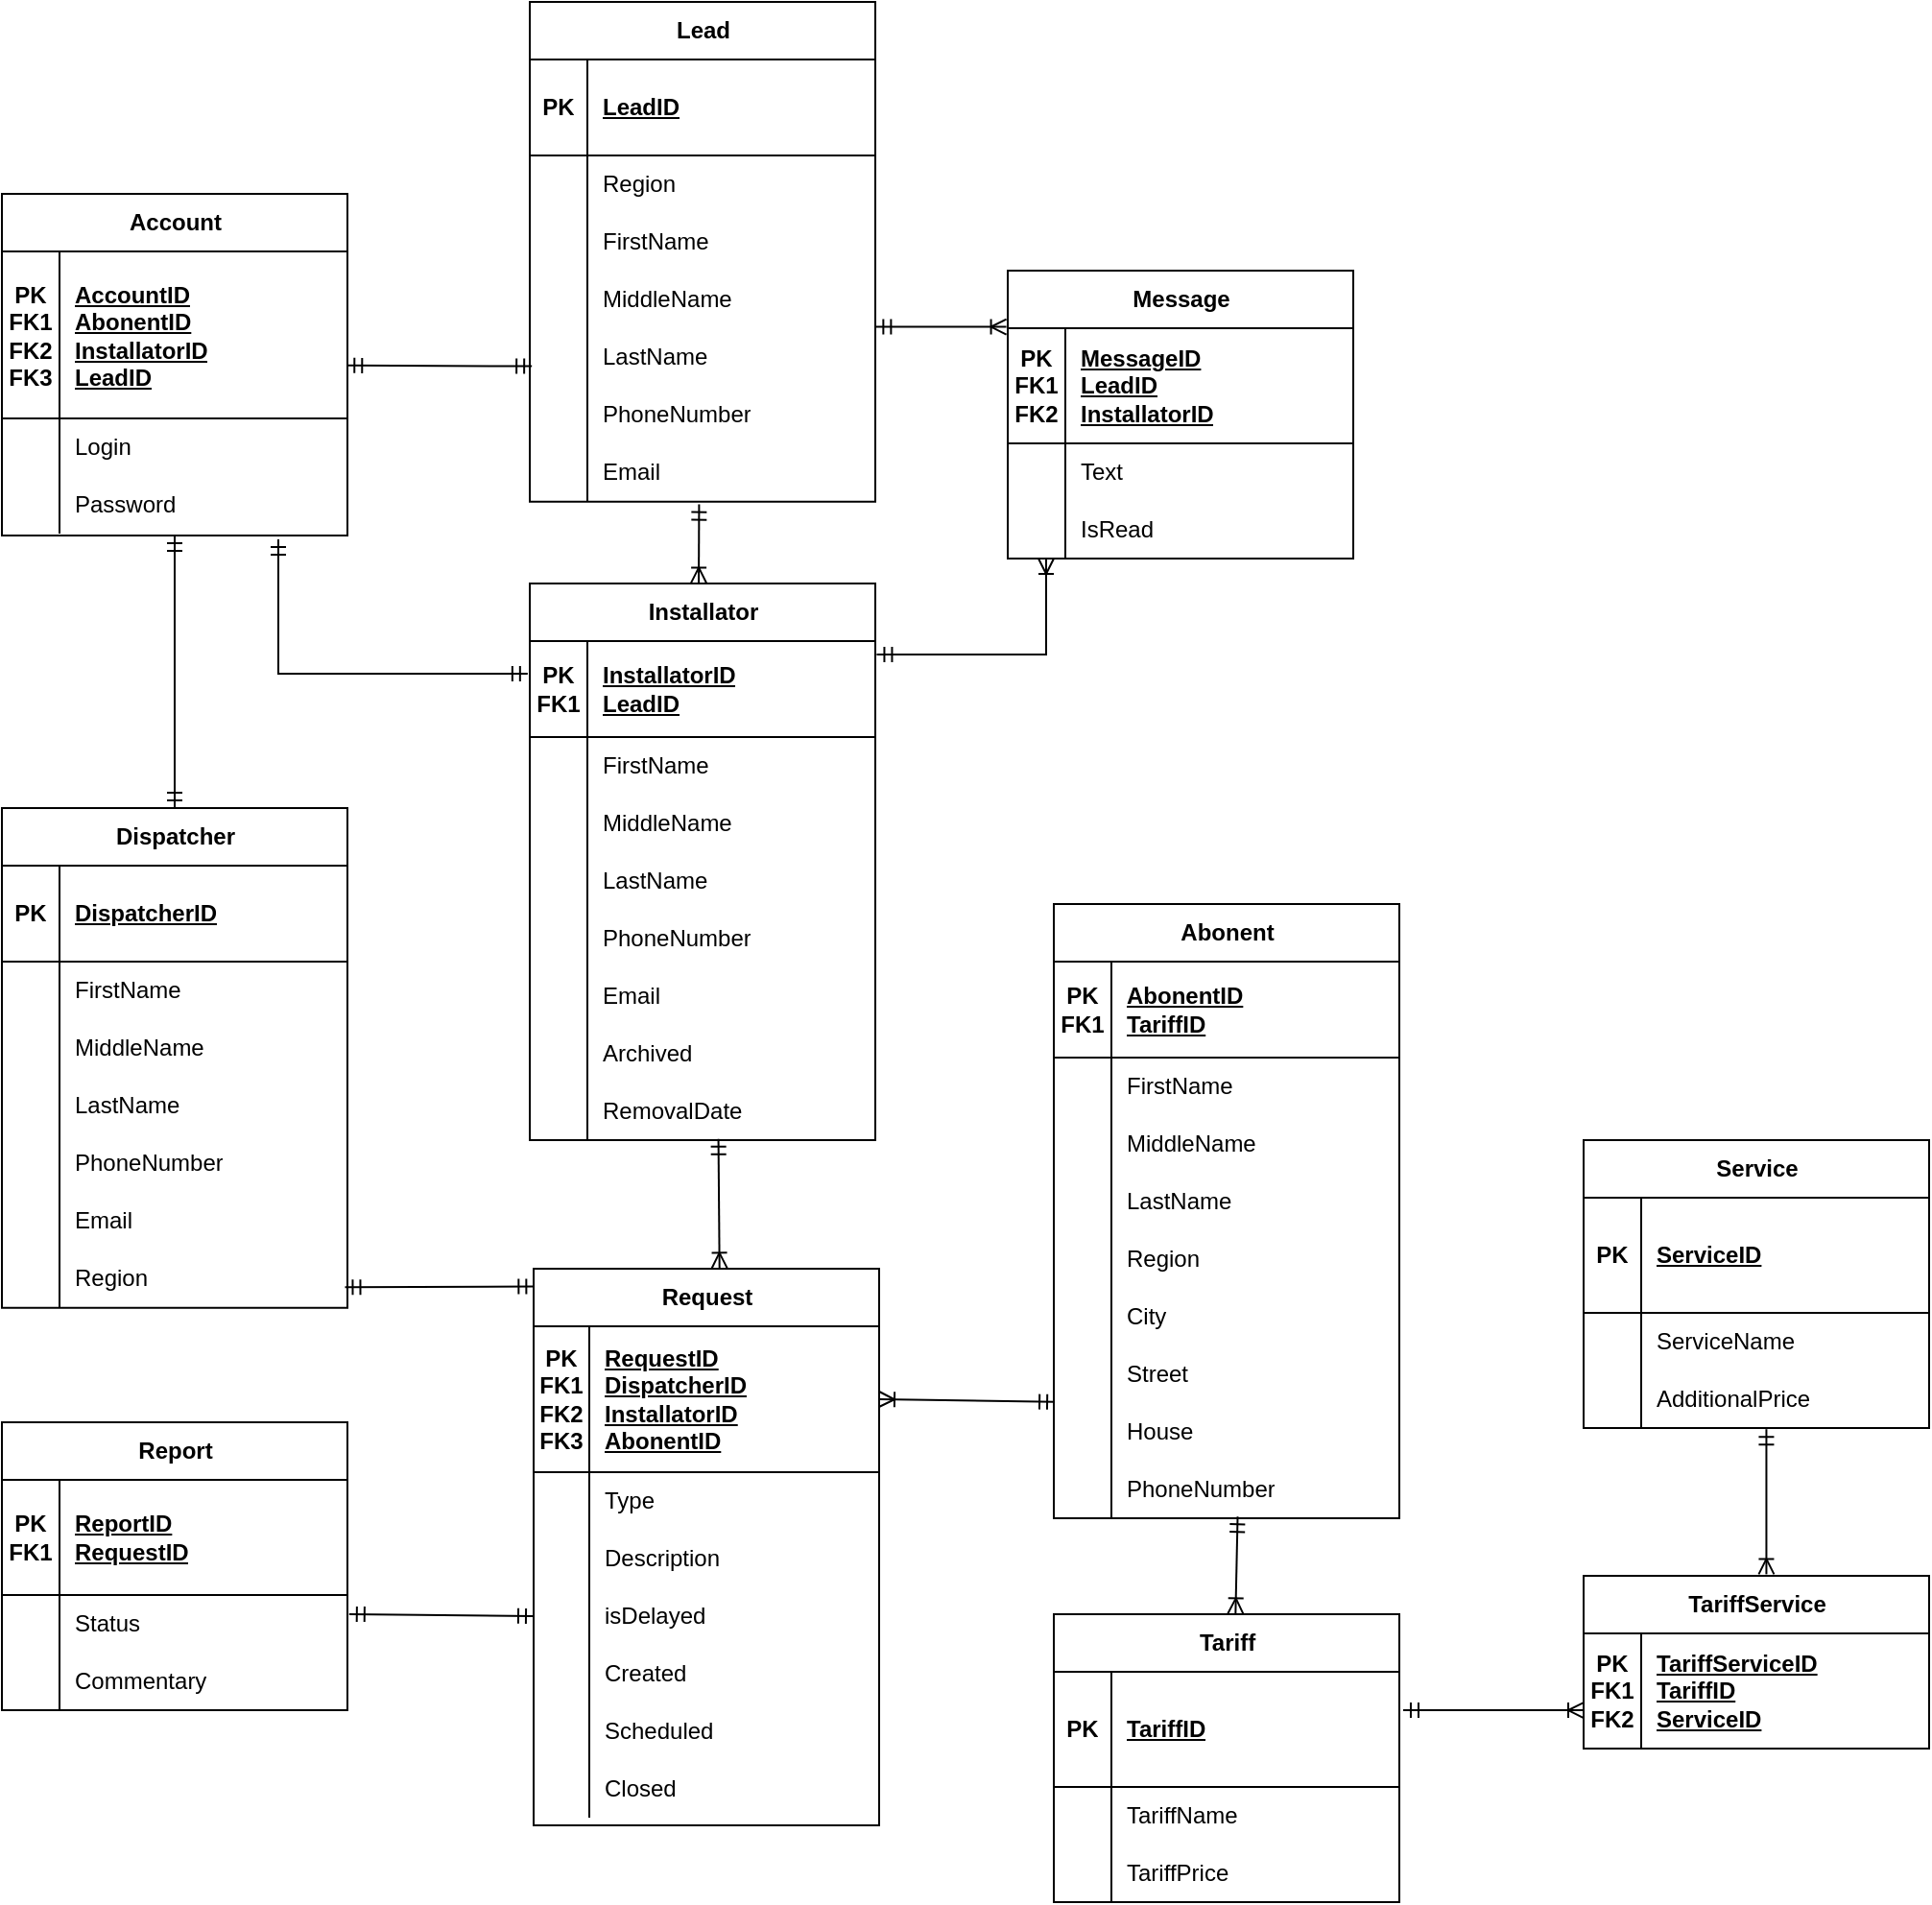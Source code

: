 <mxfile version="24.7.5">
  <diagram name="Страница — 1" id="dNSf-9ktK2ENxBZ1aCmG">
    <mxGraphModel dx="2884" dy="996" grid="1" gridSize="10" guides="1" tooltips="1" connect="1" arrows="1" fold="1" page="1" pageScale="1" pageWidth="1169" pageHeight="827" math="0" shadow="0">
      <root>
        <mxCell id="0" />
        <mxCell id="1" parent="0" />
        <mxCell id="MxS8bJ5YWNkylhKLtmBO-1" value="Abonent" style="shape=table;startSize=30;container=1;collapsible=1;childLayout=tableLayout;fixedRows=1;rowLines=0;fontStyle=1;align=center;resizeLast=1;html=1;" parent="1" vertex="1">
          <mxGeometry x="484" y="520" width="180" height="320" as="geometry" />
        </mxCell>
        <mxCell id="MxS8bJ5YWNkylhKLtmBO-2" value="" style="shape=tableRow;horizontal=0;startSize=0;swimlaneHead=0;swimlaneBody=0;fillColor=none;collapsible=0;dropTarget=0;points=[[0,0.5],[1,0.5]];portConstraint=eastwest;top=0;left=0;right=0;bottom=1;" parent="MxS8bJ5YWNkylhKLtmBO-1" vertex="1">
          <mxGeometry y="30" width="180" height="50" as="geometry" />
        </mxCell>
        <mxCell id="MxS8bJ5YWNkylhKLtmBO-3" value="PK&lt;div&gt;FK1&lt;/div&gt;" style="shape=partialRectangle;connectable=0;fillColor=none;top=0;left=0;bottom=0;right=0;fontStyle=1;overflow=hidden;whiteSpace=wrap;html=1;" parent="MxS8bJ5YWNkylhKLtmBO-2" vertex="1">
          <mxGeometry width="30" height="50" as="geometry">
            <mxRectangle width="30" height="50" as="alternateBounds" />
          </mxGeometry>
        </mxCell>
        <mxCell id="MxS8bJ5YWNkylhKLtmBO-4" value="AbonentID&lt;div&gt;TariffID&lt;/div&gt;" style="shape=partialRectangle;connectable=0;fillColor=none;top=0;left=0;bottom=0;right=0;align=left;spacingLeft=6;fontStyle=5;overflow=hidden;whiteSpace=wrap;html=1;" parent="MxS8bJ5YWNkylhKLtmBO-2" vertex="1">
          <mxGeometry x="30" width="150" height="50" as="geometry">
            <mxRectangle width="150" height="50" as="alternateBounds" />
          </mxGeometry>
        </mxCell>
        <mxCell id="MxS8bJ5YWNkylhKLtmBO-5" value="" style="shape=tableRow;horizontal=0;startSize=0;swimlaneHead=0;swimlaneBody=0;fillColor=none;collapsible=0;dropTarget=0;points=[[0,0.5],[1,0.5]];portConstraint=eastwest;top=0;left=0;right=0;bottom=0;" parent="MxS8bJ5YWNkylhKLtmBO-1" vertex="1">
          <mxGeometry y="80" width="180" height="30" as="geometry" />
        </mxCell>
        <mxCell id="MxS8bJ5YWNkylhKLtmBO-6" value="" style="shape=partialRectangle;connectable=0;fillColor=none;top=0;left=0;bottom=0;right=0;editable=1;overflow=hidden;whiteSpace=wrap;html=1;" parent="MxS8bJ5YWNkylhKLtmBO-5" vertex="1">
          <mxGeometry width="30" height="30" as="geometry">
            <mxRectangle width="30" height="30" as="alternateBounds" />
          </mxGeometry>
        </mxCell>
        <mxCell id="MxS8bJ5YWNkylhKLtmBO-7" value="FirstName" style="shape=partialRectangle;connectable=0;fillColor=none;top=0;left=0;bottom=0;right=0;align=left;spacingLeft=6;overflow=hidden;whiteSpace=wrap;html=1;" parent="MxS8bJ5YWNkylhKLtmBO-5" vertex="1">
          <mxGeometry x="30" width="150" height="30" as="geometry">
            <mxRectangle width="150" height="30" as="alternateBounds" />
          </mxGeometry>
        </mxCell>
        <mxCell id="MxS8bJ5YWNkylhKLtmBO-8" value="" style="shape=tableRow;horizontal=0;startSize=0;swimlaneHead=0;swimlaneBody=0;fillColor=none;collapsible=0;dropTarget=0;points=[[0,0.5],[1,0.5]];portConstraint=eastwest;top=0;left=0;right=0;bottom=0;" parent="MxS8bJ5YWNkylhKLtmBO-1" vertex="1">
          <mxGeometry y="110" width="180" height="30" as="geometry" />
        </mxCell>
        <mxCell id="MxS8bJ5YWNkylhKLtmBO-9" value="" style="shape=partialRectangle;connectable=0;fillColor=none;top=0;left=0;bottom=0;right=0;editable=1;overflow=hidden;whiteSpace=wrap;html=1;" parent="MxS8bJ5YWNkylhKLtmBO-8" vertex="1">
          <mxGeometry width="30" height="30" as="geometry">
            <mxRectangle width="30" height="30" as="alternateBounds" />
          </mxGeometry>
        </mxCell>
        <mxCell id="MxS8bJ5YWNkylhKLtmBO-10" value="MiddleName" style="shape=partialRectangle;connectable=0;fillColor=none;top=0;left=0;bottom=0;right=0;align=left;spacingLeft=6;overflow=hidden;whiteSpace=wrap;html=1;" parent="MxS8bJ5YWNkylhKLtmBO-8" vertex="1">
          <mxGeometry x="30" width="150" height="30" as="geometry">
            <mxRectangle width="150" height="30" as="alternateBounds" />
          </mxGeometry>
        </mxCell>
        <mxCell id="rv_9l_4FUi9wEcxAy26D-4" style="shape=tableRow;horizontal=0;startSize=0;swimlaneHead=0;swimlaneBody=0;fillColor=none;collapsible=0;dropTarget=0;points=[[0,0.5],[1,0.5]];portConstraint=eastwest;top=0;left=0;right=0;bottom=0;" parent="MxS8bJ5YWNkylhKLtmBO-1" vertex="1">
          <mxGeometry y="140" width="180" height="30" as="geometry" />
        </mxCell>
        <mxCell id="rv_9l_4FUi9wEcxAy26D-5" style="shape=partialRectangle;connectable=0;fillColor=none;top=0;left=0;bottom=0;right=0;editable=1;overflow=hidden;whiteSpace=wrap;html=1;" parent="rv_9l_4FUi9wEcxAy26D-4" vertex="1">
          <mxGeometry width="30" height="30" as="geometry">
            <mxRectangle width="30" height="30" as="alternateBounds" />
          </mxGeometry>
        </mxCell>
        <mxCell id="rv_9l_4FUi9wEcxAy26D-6" value="LastName" style="shape=partialRectangle;connectable=0;fillColor=none;top=0;left=0;bottom=0;right=0;align=left;spacingLeft=6;overflow=hidden;whiteSpace=wrap;html=1;" parent="rv_9l_4FUi9wEcxAy26D-4" vertex="1">
          <mxGeometry x="30" width="150" height="30" as="geometry">
            <mxRectangle width="150" height="30" as="alternateBounds" />
          </mxGeometry>
        </mxCell>
        <mxCell id="rv_9l_4FUi9wEcxAy26D-1" style="shape=tableRow;horizontal=0;startSize=0;swimlaneHead=0;swimlaneBody=0;fillColor=none;collapsible=0;dropTarget=0;points=[[0,0.5],[1,0.5]];portConstraint=eastwest;top=0;left=0;right=0;bottom=0;" parent="MxS8bJ5YWNkylhKLtmBO-1" vertex="1">
          <mxGeometry y="170" width="180" height="30" as="geometry" />
        </mxCell>
        <mxCell id="rv_9l_4FUi9wEcxAy26D-2" style="shape=partialRectangle;connectable=0;fillColor=none;top=0;left=0;bottom=0;right=0;editable=1;overflow=hidden;whiteSpace=wrap;html=1;" parent="rv_9l_4FUi9wEcxAy26D-1" vertex="1">
          <mxGeometry width="30" height="30" as="geometry">
            <mxRectangle width="30" height="30" as="alternateBounds" />
          </mxGeometry>
        </mxCell>
        <mxCell id="rv_9l_4FUi9wEcxAy26D-3" value="Region" style="shape=partialRectangle;connectable=0;fillColor=none;top=0;left=0;bottom=0;right=0;align=left;spacingLeft=6;overflow=hidden;whiteSpace=wrap;html=1;" parent="rv_9l_4FUi9wEcxAy26D-1" vertex="1">
          <mxGeometry x="30" width="150" height="30" as="geometry">
            <mxRectangle width="150" height="30" as="alternateBounds" />
          </mxGeometry>
        </mxCell>
        <mxCell id="rv_9l_4FUi9wEcxAy26D-7" style="shape=tableRow;horizontal=0;startSize=0;swimlaneHead=0;swimlaneBody=0;fillColor=none;collapsible=0;dropTarget=0;points=[[0,0.5],[1,0.5]];portConstraint=eastwest;top=0;left=0;right=0;bottom=0;" parent="MxS8bJ5YWNkylhKLtmBO-1" vertex="1">
          <mxGeometry y="200" width="180" height="30" as="geometry" />
        </mxCell>
        <mxCell id="rv_9l_4FUi9wEcxAy26D-8" style="shape=partialRectangle;connectable=0;fillColor=none;top=0;left=0;bottom=0;right=0;editable=1;overflow=hidden;whiteSpace=wrap;html=1;" parent="rv_9l_4FUi9wEcxAy26D-7" vertex="1">
          <mxGeometry width="30" height="30" as="geometry">
            <mxRectangle width="30" height="30" as="alternateBounds" />
          </mxGeometry>
        </mxCell>
        <mxCell id="rv_9l_4FUi9wEcxAy26D-9" value="City" style="shape=partialRectangle;connectable=0;fillColor=none;top=0;left=0;bottom=0;right=0;align=left;spacingLeft=6;overflow=hidden;whiteSpace=wrap;html=1;" parent="rv_9l_4FUi9wEcxAy26D-7" vertex="1">
          <mxGeometry x="30" width="150" height="30" as="geometry">
            <mxRectangle width="150" height="30" as="alternateBounds" />
          </mxGeometry>
        </mxCell>
        <mxCell id="MxS8bJ5YWNkylhKLtmBO-11" value="" style="shape=tableRow;horizontal=0;startSize=0;swimlaneHead=0;swimlaneBody=0;fillColor=none;collapsible=0;dropTarget=0;points=[[0,0.5],[1,0.5]];portConstraint=eastwest;top=0;left=0;right=0;bottom=0;" parent="MxS8bJ5YWNkylhKLtmBO-1" vertex="1">
          <mxGeometry y="230" width="180" height="30" as="geometry" />
        </mxCell>
        <mxCell id="MxS8bJ5YWNkylhKLtmBO-12" value="" style="shape=partialRectangle;connectable=0;fillColor=none;top=0;left=0;bottom=0;right=0;editable=1;overflow=hidden;whiteSpace=wrap;html=1;" parent="MxS8bJ5YWNkylhKLtmBO-11" vertex="1">
          <mxGeometry width="30" height="30" as="geometry">
            <mxRectangle width="30" height="30" as="alternateBounds" />
          </mxGeometry>
        </mxCell>
        <mxCell id="MxS8bJ5YWNkylhKLtmBO-13" value="Street" style="shape=partialRectangle;connectable=0;fillColor=none;top=0;left=0;bottom=0;right=0;align=left;spacingLeft=6;overflow=hidden;whiteSpace=wrap;html=1;" parent="MxS8bJ5YWNkylhKLtmBO-11" vertex="1">
          <mxGeometry x="30" width="150" height="30" as="geometry">
            <mxRectangle width="150" height="30" as="alternateBounds" />
          </mxGeometry>
        </mxCell>
        <mxCell id="rv_9l_4FUi9wEcxAy26D-13" style="shape=tableRow;horizontal=0;startSize=0;swimlaneHead=0;swimlaneBody=0;fillColor=none;collapsible=0;dropTarget=0;points=[[0,0.5],[1,0.5]];portConstraint=eastwest;top=0;left=0;right=0;bottom=0;" parent="MxS8bJ5YWNkylhKLtmBO-1" vertex="1">
          <mxGeometry y="260" width="180" height="30" as="geometry" />
        </mxCell>
        <mxCell id="rv_9l_4FUi9wEcxAy26D-14" style="shape=partialRectangle;connectable=0;fillColor=none;top=0;left=0;bottom=0;right=0;editable=1;overflow=hidden;whiteSpace=wrap;html=1;" parent="rv_9l_4FUi9wEcxAy26D-13" vertex="1">
          <mxGeometry width="30" height="30" as="geometry">
            <mxRectangle width="30" height="30" as="alternateBounds" />
          </mxGeometry>
        </mxCell>
        <mxCell id="rv_9l_4FUi9wEcxAy26D-15" value="House" style="shape=partialRectangle;connectable=0;fillColor=none;top=0;left=0;bottom=0;right=0;align=left;spacingLeft=6;overflow=hidden;whiteSpace=wrap;html=1;" parent="rv_9l_4FUi9wEcxAy26D-13" vertex="1">
          <mxGeometry x="30" width="150" height="30" as="geometry">
            <mxRectangle width="150" height="30" as="alternateBounds" />
          </mxGeometry>
        </mxCell>
        <mxCell id="oIGu7dY-YKoInR7QBJod-16" style="shape=tableRow;horizontal=0;startSize=0;swimlaneHead=0;swimlaneBody=0;fillColor=none;collapsible=0;dropTarget=0;points=[[0,0.5],[1,0.5]];portConstraint=eastwest;top=0;left=0;right=0;bottom=0;" parent="MxS8bJ5YWNkylhKLtmBO-1" vertex="1">
          <mxGeometry y="290" width="180" height="30" as="geometry" />
        </mxCell>
        <mxCell id="oIGu7dY-YKoInR7QBJod-17" style="shape=partialRectangle;connectable=0;fillColor=none;top=0;left=0;bottom=0;right=0;editable=1;overflow=hidden;whiteSpace=wrap;html=1;" parent="oIGu7dY-YKoInR7QBJod-16" vertex="1">
          <mxGeometry width="30" height="30" as="geometry">
            <mxRectangle width="30" height="30" as="alternateBounds" />
          </mxGeometry>
        </mxCell>
        <mxCell id="oIGu7dY-YKoInR7QBJod-18" value="PhoneNumber" style="shape=partialRectangle;connectable=0;fillColor=none;top=0;left=0;bottom=0;right=0;align=left;spacingLeft=6;overflow=hidden;whiteSpace=wrap;html=1;" parent="oIGu7dY-YKoInR7QBJod-16" vertex="1">
          <mxGeometry x="30" width="150" height="30" as="geometry">
            <mxRectangle width="150" height="30" as="alternateBounds" />
          </mxGeometry>
        </mxCell>
        <mxCell id="rv_9l_4FUi9wEcxAy26D-60" value="Service" style="shape=table;startSize=30;container=1;collapsible=1;childLayout=tableLayout;fixedRows=1;rowLines=0;fontStyle=1;align=center;resizeLast=1;html=1;" parent="1" vertex="1">
          <mxGeometry x="760" y="643" width="180" height="150" as="geometry" />
        </mxCell>
        <mxCell id="rv_9l_4FUi9wEcxAy26D-61" value="" style="shape=tableRow;horizontal=0;startSize=0;swimlaneHead=0;swimlaneBody=0;fillColor=none;collapsible=0;dropTarget=0;points=[[0,0.5],[1,0.5]];portConstraint=eastwest;top=0;left=0;right=0;bottom=1;" parent="rv_9l_4FUi9wEcxAy26D-60" vertex="1">
          <mxGeometry y="30" width="180" height="60" as="geometry" />
        </mxCell>
        <mxCell id="rv_9l_4FUi9wEcxAy26D-62" value="PK" style="shape=partialRectangle;connectable=0;fillColor=none;top=0;left=0;bottom=0;right=0;fontStyle=1;overflow=hidden;whiteSpace=wrap;html=1;" parent="rv_9l_4FUi9wEcxAy26D-61" vertex="1">
          <mxGeometry width="30" height="60" as="geometry">
            <mxRectangle width="30" height="60" as="alternateBounds" />
          </mxGeometry>
        </mxCell>
        <mxCell id="rv_9l_4FUi9wEcxAy26D-63" value="ServiceID" style="shape=partialRectangle;connectable=0;fillColor=none;top=0;left=0;bottom=0;right=0;align=left;spacingLeft=6;fontStyle=5;overflow=hidden;whiteSpace=wrap;html=1;" parent="rv_9l_4FUi9wEcxAy26D-61" vertex="1">
          <mxGeometry x="30" width="150" height="60" as="geometry">
            <mxRectangle width="150" height="60" as="alternateBounds" />
          </mxGeometry>
        </mxCell>
        <mxCell id="rv_9l_4FUi9wEcxAy26D-64" value="" style="shape=tableRow;horizontal=0;startSize=0;swimlaneHead=0;swimlaneBody=0;fillColor=none;collapsible=0;dropTarget=0;points=[[0,0.5],[1,0.5]];portConstraint=eastwest;top=0;left=0;right=0;bottom=0;" parent="rv_9l_4FUi9wEcxAy26D-60" vertex="1">
          <mxGeometry y="90" width="180" height="30" as="geometry" />
        </mxCell>
        <mxCell id="rv_9l_4FUi9wEcxAy26D-65" value="" style="shape=partialRectangle;connectable=0;fillColor=none;top=0;left=0;bottom=0;right=0;editable=1;overflow=hidden;whiteSpace=wrap;html=1;" parent="rv_9l_4FUi9wEcxAy26D-64" vertex="1">
          <mxGeometry width="30" height="30" as="geometry">
            <mxRectangle width="30" height="30" as="alternateBounds" />
          </mxGeometry>
        </mxCell>
        <mxCell id="rv_9l_4FUi9wEcxAy26D-66" value="ServiceName" style="shape=partialRectangle;connectable=0;fillColor=none;top=0;left=0;bottom=0;right=0;align=left;spacingLeft=6;overflow=hidden;whiteSpace=wrap;html=1;" parent="rv_9l_4FUi9wEcxAy26D-64" vertex="1">
          <mxGeometry x="30" width="150" height="30" as="geometry">
            <mxRectangle width="150" height="30" as="alternateBounds" />
          </mxGeometry>
        </mxCell>
        <mxCell id="rv_9l_4FUi9wEcxAy26D-67" style="shape=tableRow;horizontal=0;startSize=0;swimlaneHead=0;swimlaneBody=0;fillColor=none;collapsible=0;dropTarget=0;points=[[0,0.5],[1,0.5]];portConstraint=eastwest;top=0;left=0;right=0;bottom=0;" parent="rv_9l_4FUi9wEcxAy26D-60" vertex="1">
          <mxGeometry y="120" width="180" height="30" as="geometry" />
        </mxCell>
        <mxCell id="rv_9l_4FUi9wEcxAy26D-68" style="shape=partialRectangle;connectable=0;fillColor=none;top=0;left=0;bottom=0;right=0;editable=1;overflow=hidden;whiteSpace=wrap;html=1;" parent="rv_9l_4FUi9wEcxAy26D-67" vertex="1">
          <mxGeometry width="30" height="30" as="geometry">
            <mxRectangle width="30" height="30" as="alternateBounds" />
          </mxGeometry>
        </mxCell>
        <mxCell id="rv_9l_4FUi9wEcxAy26D-69" value="AdditionalPrice" style="shape=partialRectangle;connectable=0;fillColor=none;top=0;left=0;bottom=0;right=0;align=left;spacingLeft=6;overflow=hidden;whiteSpace=wrap;html=1;" parent="rv_9l_4FUi9wEcxAy26D-67" vertex="1">
          <mxGeometry x="30" width="150" height="30" as="geometry">
            <mxRectangle width="150" height="30" as="alternateBounds" />
          </mxGeometry>
        </mxCell>
        <mxCell id="K5d-BmCh8AspQ-aUhe0i-1" value="Installator" style="shape=table;startSize=30;container=1;collapsible=1;childLayout=tableLayout;fixedRows=1;rowLines=0;fontStyle=1;align=center;resizeLast=1;html=1;" parent="1" vertex="1">
          <mxGeometry x="211" y="353" width="180" height="290" as="geometry" />
        </mxCell>
        <mxCell id="K5d-BmCh8AspQ-aUhe0i-2" value="" style="shape=tableRow;horizontal=0;startSize=0;swimlaneHead=0;swimlaneBody=0;fillColor=none;collapsible=0;dropTarget=0;points=[[0,0.5],[1,0.5]];portConstraint=eastwest;top=0;left=0;right=0;bottom=1;" parent="K5d-BmCh8AspQ-aUhe0i-1" vertex="1">
          <mxGeometry y="30" width="180" height="50" as="geometry" />
        </mxCell>
        <mxCell id="K5d-BmCh8AspQ-aUhe0i-3" value="PK&lt;div&gt;FK1&lt;/div&gt;" style="shape=partialRectangle;connectable=0;fillColor=none;top=0;left=0;bottom=0;right=0;fontStyle=1;overflow=hidden;whiteSpace=wrap;html=1;" parent="K5d-BmCh8AspQ-aUhe0i-2" vertex="1">
          <mxGeometry width="30" height="50" as="geometry">
            <mxRectangle width="30" height="50" as="alternateBounds" />
          </mxGeometry>
        </mxCell>
        <mxCell id="K5d-BmCh8AspQ-aUhe0i-4" value="InstallatorID&lt;div&gt;LeadID&lt;/div&gt;" style="shape=partialRectangle;connectable=0;fillColor=none;top=0;left=0;bottom=0;right=0;align=left;spacingLeft=6;fontStyle=5;overflow=hidden;whiteSpace=wrap;html=1;" parent="K5d-BmCh8AspQ-aUhe0i-2" vertex="1">
          <mxGeometry x="30" width="150" height="50" as="geometry">
            <mxRectangle width="150" height="50" as="alternateBounds" />
          </mxGeometry>
        </mxCell>
        <mxCell id="K5d-BmCh8AspQ-aUhe0i-5" value="" style="shape=tableRow;horizontal=0;startSize=0;swimlaneHead=0;swimlaneBody=0;fillColor=none;collapsible=0;dropTarget=0;points=[[0,0.5],[1,0.5]];portConstraint=eastwest;top=0;left=0;right=0;bottom=0;" parent="K5d-BmCh8AspQ-aUhe0i-1" vertex="1">
          <mxGeometry y="80" width="180" height="30" as="geometry" />
        </mxCell>
        <mxCell id="K5d-BmCh8AspQ-aUhe0i-6" value="" style="shape=partialRectangle;connectable=0;fillColor=none;top=0;left=0;bottom=0;right=0;editable=1;overflow=hidden;whiteSpace=wrap;html=1;" parent="K5d-BmCh8AspQ-aUhe0i-5" vertex="1">
          <mxGeometry width="30" height="30" as="geometry">
            <mxRectangle width="30" height="30" as="alternateBounds" />
          </mxGeometry>
        </mxCell>
        <mxCell id="K5d-BmCh8AspQ-aUhe0i-7" value="FirstName" style="shape=partialRectangle;connectable=0;fillColor=none;top=0;left=0;bottom=0;right=0;align=left;spacingLeft=6;overflow=hidden;whiteSpace=wrap;html=1;" parent="K5d-BmCh8AspQ-aUhe0i-5" vertex="1">
          <mxGeometry x="30" width="150" height="30" as="geometry">
            <mxRectangle width="150" height="30" as="alternateBounds" />
          </mxGeometry>
        </mxCell>
        <mxCell id="K5d-BmCh8AspQ-aUhe0i-8" value="" style="shape=tableRow;horizontal=0;startSize=0;swimlaneHead=0;swimlaneBody=0;fillColor=none;collapsible=0;dropTarget=0;points=[[0,0.5],[1,0.5]];portConstraint=eastwest;top=0;left=0;right=0;bottom=0;" parent="K5d-BmCh8AspQ-aUhe0i-1" vertex="1">
          <mxGeometry y="110" width="180" height="30" as="geometry" />
        </mxCell>
        <mxCell id="K5d-BmCh8AspQ-aUhe0i-9" value="" style="shape=partialRectangle;connectable=0;fillColor=none;top=0;left=0;bottom=0;right=0;editable=1;overflow=hidden;whiteSpace=wrap;html=1;" parent="K5d-BmCh8AspQ-aUhe0i-8" vertex="1">
          <mxGeometry width="30" height="30" as="geometry">
            <mxRectangle width="30" height="30" as="alternateBounds" />
          </mxGeometry>
        </mxCell>
        <mxCell id="K5d-BmCh8AspQ-aUhe0i-10" value="MiddleName" style="shape=partialRectangle;connectable=0;fillColor=none;top=0;left=0;bottom=0;right=0;align=left;spacingLeft=6;overflow=hidden;whiteSpace=wrap;html=1;" parent="K5d-BmCh8AspQ-aUhe0i-8" vertex="1">
          <mxGeometry x="30" width="150" height="30" as="geometry">
            <mxRectangle width="150" height="30" as="alternateBounds" />
          </mxGeometry>
        </mxCell>
        <mxCell id="K5d-BmCh8AspQ-aUhe0i-11" style="shape=tableRow;horizontal=0;startSize=0;swimlaneHead=0;swimlaneBody=0;fillColor=none;collapsible=0;dropTarget=0;points=[[0,0.5],[1,0.5]];portConstraint=eastwest;top=0;left=0;right=0;bottom=0;" parent="K5d-BmCh8AspQ-aUhe0i-1" vertex="1">
          <mxGeometry y="140" width="180" height="30" as="geometry" />
        </mxCell>
        <mxCell id="K5d-BmCh8AspQ-aUhe0i-12" style="shape=partialRectangle;connectable=0;fillColor=none;top=0;left=0;bottom=0;right=0;editable=1;overflow=hidden;whiteSpace=wrap;html=1;" parent="K5d-BmCh8AspQ-aUhe0i-11" vertex="1">
          <mxGeometry width="30" height="30" as="geometry">
            <mxRectangle width="30" height="30" as="alternateBounds" />
          </mxGeometry>
        </mxCell>
        <mxCell id="K5d-BmCh8AspQ-aUhe0i-13" value="LastName" style="shape=partialRectangle;connectable=0;fillColor=none;top=0;left=0;bottom=0;right=0;align=left;spacingLeft=6;overflow=hidden;whiteSpace=wrap;html=1;" parent="K5d-BmCh8AspQ-aUhe0i-11" vertex="1">
          <mxGeometry x="30" width="150" height="30" as="geometry">
            <mxRectangle width="150" height="30" as="alternateBounds" />
          </mxGeometry>
        </mxCell>
        <mxCell id="K5d-BmCh8AspQ-aUhe0i-14" style="shape=tableRow;horizontal=0;startSize=0;swimlaneHead=0;swimlaneBody=0;fillColor=none;collapsible=0;dropTarget=0;points=[[0,0.5],[1,0.5]];portConstraint=eastwest;top=0;left=0;right=0;bottom=0;" parent="K5d-BmCh8AspQ-aUhe0i-1" vertex="1">
          <mxGeometry y="170" width="180" height="30" as="geometry" />
        </mxCell>
        <mxCell id="K5d-BmCh8AspQ-aUhe0i-15" style="shape=partialRectangle;connectable=0;fillColor=none;top=0;left=0;bottom=0;right=0;editable=1;overflow=hidden;whiteSpace=wrap;html=1;" parent="K5d-BmCh8AspQ-aUhe0i-14" vertex="1">
          <mxGeometry width="30" height="30" as="geometry">
            <mxRectangle width="30" height="30" as="alternateBounds" />
          </mxGeometry>
        </mxCell>
        <mxCell id="K5d-BmCh8AspQ-aUhe0i-16" value="PhoneNumber" style="shape=partialRectangle;connectable=0;fillColor=none;top=0;left=0;bottom=0;right=0;align=left;spacingLeft=6;overflow=hidden;whiteSpace=wrap;html=1;" parent="K5d-BmCh8AspQ-aUhe0i-14" vertex="1">
          <mxGeometry x="30" width="150" height="30" as="geometry">
            <mxRectangle width="150" height="30" as="alternateBounds" />
          </mxGeometry>
        </mxCell>
        <mxCell id="PByiXReBM82wMjdK8fKR-1" style="shape=tableRow;horizontal=0;startSize=0;swimlaneHead=0;swimlaneBody=0;fillColor=none;collapsible=0;dropTarget=0;points=[[0,0.5],[1,0.5]];portConstraint=eastwest;top=0;left=0;right=0;bottom=0;" parent="K5d-BmCh8AspQ-aUhe0i-1" vertex="1">
          <mxGeometry y="200" width="180" height="30" as="geometry" />
        </mxCell>
        <mxCell id="PByiXReBM82wMjdK8fKR-2" style="shape=partialRectangle;connectable=0;fillColor=none;top=0;left=0;bottom=0;right=0;editable=1;overflow=hidden;whiteSpace=wrap;html=1;" parent="PByiXReBM82wMjdK8fKR-1" vertex="1">
          <mxGeometry width="30" height="30" as="geometry">
            <mxRectangle width="30" height="30" as="alternateBounds" />
          </mxGeometry>
        </mxCell>
        <mxCell id="PByiXReBM82wMjdK8fKR-3" value="Email" style="shape=partialRectangle;connectable=0;fillColor=none;top=0;left=0;bottom=0;right=0;align=left;spacingLeft=6;overflow=hidden;whiteSpace=wrap;html=1;" parent="PByiXReBM82wMjdK8fKR-1" vertex="1">
          <mxGeometry x="30" width="150" height="30" as="geometry">
            <mxRectangle width="150" height="30" as="alternateBounds" />
          </mxGeometry>
        </mxCell>
        <mxCell id="DdDJU8Rmrn_VC_l5M33T-7" style="shape=tableRow;horizontal=0;startSize=0;swimlaneHead=0;swimlaneBody=0;fillColor=none;collapsible=0;dropTarget=0;points=[[0,0.5],[1,0.5]];portConstraint=eastwest;top=0;left=0;right=0;bottom=0;" parent="K5d-BmCh8AspQ-aUhe0i-1" vertex="1">
          <mxGeometry y="230" width="180" height="30" as="geometry" />
        </mxCell>
        <mxCell id="DdDJU8Rmrn_VC_l5M33T-8" style="shape=partialRectangle;connectable=0;fillColor=none;top=0;left=0;bottom=0;right=0;editable=1;overflow=hidden;whiteSpace=wrap;html=1;" parent="DdDJU8Rmrn_VC_l5M33T-7" vertex="1">
          <mxGeometry width="30" height="30" as="geometry">
            <mxRectangle width="30" height="30" as="alternateBounds" />
          </mxGeometry>
        </mxCell>
        <mxCell id="DdDJU8Rmrn_VC_l5M33T-9" value="Archived" style="shape=partialRectangle;connectable=0;fillColor=none;top=0;left=0;bottom=0;right=0;align=left;spacingLeft=6;overflow=hidden;whiteSpace=wrap;html=1;" parent="DdDJU8Rmrn_VC_l5M33T-7" vertex="1">
          <mxGeometry x="30" width="150" height="30" as="geometry">
            <mxRectangle width="150" height="30" as="alternateBounds" />
          </mxGeometry>
        </mxCell>
        <mxCell id="DdDJU8Rmrn_VC_l5M33T-4" style="shape=tableRow;horizontal=0;startSize=0;swimlaneHead=0;swimlaneBody=0;fillColor=none;collapsible=0;dropTarget=0;points=[[0,0.5],[1,0.5]];portConstraint=eastwest;top=0;left=0;right=0;bottom=0;" parent="K5d-BmCh8AspQ-aUhe0i-1" vertex="1">
          <mxGeometry y="260" width="180" height="30" as="geometry" />
        </mxCell>
        <mxCell id="DdDJU8Rmrn_VC_l5M33T-5" style="shape=partialRectangle;connectable=0;fillColor=none;top=0;left=0;bottom=0;right=0;editable=1;overflow=hidden;whiteSpace=wrap;html=1;" parent="DdDJU8Rmrn_VC_l5M33T-4" vertex="1">
          <mxGeometry width="30" height="30" as="geometry">
            <mxRectangle width="30" height="30" as="alternateBounds" />
          </mxGeometry>
        </mxCell>
        <mxCell id="DdDJU8Rmrn_VC_l5M33T-6" value="RemovalDate" style="shape=partialRectangle;connectable=0;fillColor=none;top=0;left=0;bottom=0;right=0;align=left;spacingLeft=6;overflow=hidden;whiteSpace=wrap;html=1;" parent="DdDJU8Rmrn_VC_l5M33T-4" vertex="1">
          <mxGeometry x="30" width="150" height="30" as="geometry">
            <mxRectangle width="150" height="30" as="alternateBounds" />
          </mxGeometry>
        </mxCell>
        <mxCell id="K5d-BmCh8AspQ-aUhe0i-29" value="Lead" style="shape=table;startSize=30;container=1;collapsible=1;childLayout=tableLayout;fixedRows=1;rowLines=0;fontStyle=1;align=center;resizeLast=1;html=1;" parent="1" vertex="1">
          <mxGeometry x="211" y="50" width="180" height="260.35" as="geometry" />
        </mxCell>
        <mxCell id="K5d-BmCh8AspQ-aUhe0i-30" value="" style="shape=tableRow;horizontal=0;startSize=0;swimlaneHead=0;swimlaneBody=0;fillColor=none;collapsible=0;dropTarget=0;points=[[0,0.5],[1,0.5]];portConstraint=eastwest;top=0;left=0;right=0;bottom=1;" parent="K5d-BmCh8AspQ-aUhe0i-29" vertex="1">
          <mxGeometry y="30" width="180" height="50" as="geometry" />
        </mxCell>
        <mxCell id="K5d-BmCh8AspQ-aUhe0i-31" value="PK" style="shape=partialRectangle;connectable=0;fillColor=none;top=0;left=0;bottom=0;right=0;fontStyle=1;overflow=hidden;whiteSpace=wrap;html=1;" parent="K5d-BmCh8AspQ-aUhe0i-30" vertex="1">
          <mxGeometry width="30" height="50" as="geometry">
            <mxRectangle width="30" height="50" as="alternateBounds" />
          </mxGeometry>
        </mxCell>
        <mxCell id="K5d-BmCh8AspQ-aUhe0i-32" value="&lt;div&gt;LeadID&lt;/div&gt;" style="shape=partialRectangle;connectable=0;fillColor=none;top=0;left=0;bottom=0;right=0;align=left;spacingLeft=6;fontStyle=5;overflow=hidden;whiteSpace=wrap;html=1;" parent="K5d-BmCh8AspQ-aUhe0i-30" vertex="1">
          <mxGeometry x="30" width="150" height="50" as="geometry">
            <mxRectangle width="150" height="50" as="alternateBounds" />
          </mxGeometry>
        </mxCell>
        <mxCell id="K5d-BmCh8AspQ-aUhe0i-45" style="shape=tableRow;horizontal=0;startSize=0;swimlaneHead=0;swimlaneBody=0;fillColor=none;collapsible=0;dropTarget=0;points=[[0,0.5],[1,0.5]];portConstraint=eastwest;top=0;left=0;right=0;bottom=0;" parent="K5d-BmCh8AspQ-aUhe0i-29" vertex="1">
          <mxGeometry y="80" width="180" height="30" as="geometry" />
        </mxCell>
        <mxCell id="K5d-BmCh8AspQ-aUhe0i-46" style="shape=partialRectangle;connectable=0;fillColor=none;top=0;left=0;bottom=0;right=0;editable=1;overflow=hidden;whiteSpace=wrap;html=1;" parent="K5d-BmCh8AspQ-aUhe0i-45" vertex="1">
          <mxGeometry width="30" height="30" as="geometry">
            <mxRectangle width="30" height="30" as="alternateBounds" />
          </mxGeometry>
        </mxCell>
        <mxCell id="K5d-BmCh8AspQ-aUhe0i-47" value="Region" style="shape=partialRectangle;connectable=0;fillColor=none;top=0;left=0;bottom=0;right=0;align=left;spacingLeft=6;overflow=hidden;whiteSpace=wrap;html=1;" parent="K5d-BmCh8AspQ-aUhe0i-45" vertex="1">
          <mxGeometry x="30" width="150" height="30" as="geometry">
            <mxRectangle width="150" height="30" as="alternateBounds" />
          </mxGeometry>
        </mxCell>
        <mxCell id="K5d-BmCh8AspQ-aUhe0i-33" value="" style="shape=tableRow;horizontal=0;startSize=0;swimlaneHead=0;swimlaneBody=0;fillColor=none;collapsible=0;dropTarget=0;points=[[0,0.5],[1,0.5]];portConstraint=eastwest;top=0;left=0;right=0;bottom=0;" parent="K5d-BmCh8AspQ-aUhe0i-29" vertex="1">
          <mxGeometry y="110" width="180" height="30" as="geometry" />
        </mxCell>
        <mxCell id="K5d-BmCh8AspQ-aUhe0i-34" value="" style="shape=partialRectangle;connectable=0;fillColor=none;top=0;left=0;bottom=0;right=0;editable=1;overflow=hidden;whiteSpace=wrap;html=1;" parent="K5d-BmCh8AspQ-aUhe0i-33" vertex="1">
          <mxGeometry width="30" height="30" as="geometry">
            <mxRectangle width="30" height="30" as="alternateBounds" />
          </mxGeometry>
        </mxCell>
        <mxCell id="K5d-BmCh8AspQ-aUhe0i-35" value="FirstName" style="shape=partialRectangle;connectable=0;fillColor=none;top=0;left=0;bottom=0;right=0;align=left;spacingLeft=6;overflow=hidden;whiteSpace=wrap;html=1;" parent="K5d-BmCh8AspQ-aUhe0i-33" vertex="1">
          <mxGeometry x="30" width="150" height="30" as="geometry">
            <mxRectangle width="150" height="30" as="alternateBounds" />
          </mxGeometry>
        </mxCell>
        <mxCell id="K5d-BmCh8AspQ-aUhe0i-36" value="" style="shape=tableRow;horizontal=0;startSize=0;swimlaneHead=0;swimlaneBody=0;fillColor=none;collapsible=0;dropTarget=0;points=[[0,0.5],[1,0.5]];portConstraint=eastwest;top=0;left=0;right=0;bottom=0;" parent="K5d-BmCh8AspQ-aUhe0i-29" vertex="1">
          <mxGeometry y="140" width="180" height="30" as="geometry" />
        </mxCell>
        <mxCell id="K5d-BmCh8AspQ-aUhe0i-37" value="" style="shape=partialRectangle;connectable=0;fillColor=none;top=0;left=0;bottom=0;right=0;editable=1;overflow=hidden;whiteSpace=wrap;html=1;" parent="K5d-BmCh8AspQ-aUhe0i-36" vertex="1">
          <mxGeometry width="30" height="30" as="geometry">
            <mxRectangle width="30" height="30" as="alternateBounds" />
          </mxGeometry>
        </mxCell>
        <mxCell id="K5d-BmCh8AspQ-aUhe0i-38" value="MiddleName" style="shape=partialRectangle;connectable=0;fillColor=none;top=0;left=0;bottom=0;right=0;align=left;spacingLeft=6;overflow=hidden;whiteSpace=wrap;html=1;" parent="K5d-BmCh8AspQ-aUhe0i-36" vertex="1">
          <mxGeometry x="30" width="150" height="30" as="geometry">
            <mxRectangle width="150" height="30" as="alternateBounds" />
          </mxGeometry>
        </mxCell>
        <mxCell id="K5d-BmCh8AspQ-aUhe0i-39" style="shape=tableRow;horizontal=0;startSize=0;swimlaneHead=0;swimlaneBody=0;fillColor=none;collapsible=0;dropTarget=0;points=[[0,0.5],[1,0.5]];portConstraint=eastwest;top=0;left=0;right=0;bottom=0;" parent="K5d-BmCh8AspQ-aUhe0i-29" vertex="1">
          <mxGeometry y="170" width="180" height="30" as="geometry" />
        </mxCell>
        <mxCell id="K5d-BmCh8AspQ-aUhe0i-40" style="shape=partialRectangle;connectable=0;fillColor=none;top=0;left=0;bottom=0;right=0;editable=1;overflow=hidden;whiteSpace=wrap;html=1;" parent="K5d-BmCh8AspQ-aUhe0i-39" vertex="1">
          <mxGeometry width="30" height="30" as="geometry">
            <mxRectangle width="30" height="30" as="alternateBounds" />
          </mxGeometry>
        </mxCell>
        <mxCell id="K5d-BmCh8AspQ-aUhe0i-41" value="LastName" style="shape=partialRectangle;connectable=0;fillColor=none;top=0;left=0;bottom=0;right=0;align=left;spacingLeft=6;overflow=hidden;whiteSpace=wrap;html=1;" parent="K5d-BmCh8AspQ-aUhe0i-39" vertex="1">
          <mxGeometry x="30" width="150" height="30" as="geometry">
            <mxRectangle width="150" height="30" as="alternateBounds" />
          </mxGeometry>
        </mxCell>
        <mxCell id="PByiXReBM82wMjdK8fKR-7" style="shape=tableRow;horizontal=0;startSize=0;swimlaneHead=0;swimlaneBody=0;fillColor=none;collapsible=0;dropTarget=0;points=[[0,0.5],[1,0.5]];portConstraint=eastwest;top=0;left=0;right=0;bottom=0;" parent="K5d-BmCh8AspQ-aUhe0i-29" vertex="1">
          <mxGeometry y="200" width="180" height="30" as="geometry" />
        </mxCell>
        <mxCell id="PByiXReBM82wMjdK8fKR-8" style="shape=partialRectangle;connectable=0;fillColor=none;top=0;left=0;bottom=0;right=0;editable=1;overflow=hidden;whiteSpace=wrap;html=1;" parent="PByiXReBM82wMjdK8fKR-7" vertex="1">
          <mxGeometry width="30" height="30" as="geometry">
            <mxRectangle width="30" height="30" as="alternateBounds" />
          </mxGeometry>
        </mxCell>
        <mxCell id="PByiXReBM82wMjdK8fKR-9" value="PhoneNumber" style="shape=partialRectangle;connectable=0;fillColor=none;top=0;left=0;bottom=0;right=0;align=left;spacingLeft=6;overflow=hidden;whiteSpace=wrap;html=1;" parent="PByiXReBM82wMjdK8fKR-7" vertex="1">
          <mxGeometry x="30" width="150" height="30" as="geometry">
            <mxRectangle width="150" height="30" as="alternateBounds" />
          </mxGeometry>
        </mxCell>
        <mxCell id="PByiXReBM82wMjdK8fKR-4" style="shape=tableRow;horizontal=0;startSize=0;swimlaneHead=0;swimlaneBody=0;fillColor=none;collapsible=0;dropTarget=0;points=[[0,0.5],[1,0.5]];portConstraint=eastwest;top=0;left=0;right=0;bottom=0;" parent="K5d-BmCh8AspQ-aUhe0i-29" vertex="1">
          <mxGeometry y="230" width="180" height="30" as="geometry" />
        </mxCell>
        <mxCell id="PByiXReBM82wMjdK8fKR-5" style="shape=partialRectangle;connectable=0;fillColor=none;top=0;left=0;bottom=0;right=0;editable=1;overflow=hidden;whiteSpace=wrap;html=1;" parent="PByiXReBM82wMjdK8fKR-4" vertex="1">
          <mxGeometry width="30" height="30" as="geometry">
            <mxRectangle width="30" height="30" as="alternateBounds" />
          </mxGeometry>
        </mxCell>
        <mxCell id="PByiXReBM82wMjdK8fKR-6" value="Email" style="shape=partialRectangle;connectable=0;fillColor=none;top=0;left=0;bottom=0;right=0;align=left;spacingLeft=6;overflow=hidden;whiteSpace=wrap;html=1;" parent="PByiXReBM82wMjdK8fKR-4" vertex="1">
          <mxGeometry x="30" width="150" height="30" as="geometry">
            <mxRectangle width="150" height="30" as="alternateBounds" />
          </mxGeometry>
        </mxCell>
        <mxCell id="K5d-BmCh8AspQ-aUhe0i-48" value="Account" style="shape=table;startSize=30;container=1;collapsible=1;childLayout=tableLayout;fixedRows=1;rowLines=0;fontStyle=1;align=center;resizeLast=1;html=1;" parent="1" vertex="1">
          <mxGeometry x="-64" y="150" width="180" height="178" as="geometry" />
        </mxCell>
        <mxCell id="K5d-BmCh8AspQ-aUhe0i-49" value="" style="shape=tableRow;horizontal=0;startSize=0;swimlaneHead=0;swimlaneBody=0;fillColor=none;collapsible=0;dropTarget=0;points=[[0,0.5],[1,0.5]];portConstraint=eastwest;top=0;left=0;right=0;bottom=1;" parent="K5d-BmCh8AspQ-aUhe0i-48" vertex="1">
          <mxGeometry y="30" width="180" height="87" as="geometry" />
        </mxCell>
        <mxCell id="K5d-BmCh8AspQ-aUhe0i-50" value="PK&lt;div&gt;FK1&lt;/div&gt;&lt;div&gt;FK2&lt;/div&gt;&lt;div&gt;FK3&lt;/div&gt;" style="shape=partialRectangle;connectable=0;fillColor=none;top=0;left=0;bottom=0;right=0;fontStyle=1;overflow=hidden;whiteSpace=wrap;html=1;" parent="K5d-BmCh8AspQ-aUhe0i-49" vertex="1">
          <mxGeometry width="30" height="87" as="geometry">
            <mxRectangle width="30" height="87" as="alternateBounds" />
          </mxGeometry>
        </mxCell>
        <mxCell id="K5d-BmCh8AspQ-aUhe0i-51" value="&lt;div&gt;AccountID&lt;/div&gt;&lt;div&gt;AbonentID&lt;/div&gt;&lt;div&gt;InstallatorID&lt;/div&gt;&lt;div&gt;LeadID&lt;/div&gt;" style="shape=partialRectangle;connectable=0;fillColor=none;top=0;left=0;bottom=0;right=0;align=left;spacingLeft=6;fontStyle=5;overflow=hidden;whiteSpace=wrap;html=1;" parent="K5d-BmCh8AspQ-aUhe0i-49" vertex="1">
          <mxGeometry x="30" width="150" height="87" as="geometry">
            <mxRectangle width="150" height="87" as="alternateBounds" />
          </mxGeometry>
        </mxCell>
        <mxCell id="K5d-BmCh8AspQ-aUhe0i-52" style="shape=tableRow;horizontal=0;startSize=0;swimlaneHead=0;swimlaneBody=0;fillColor=none;collapsible=0;dropTarget=0;points=[[0,0.5],[1,0.5]];portConstraint=eastwest;top=0;left=0;right=0;bottom=0;" parent="K5d-BmCh8AspQ-aUhe0i-48" vertex="1">
          <mxGeometry y="117" width="180" height="30" as="geometry" />
        </mxCell>
        <mxCell id="K5d-BmCh8AspQ-aUhe0i-53" style="shape=partialRectangle;connectable=0;fillColor=none;top=0;left=0;bottom=0;right=0;editable=1;overflow=hidden;whiteSpace=wrap;html=1;" parent="K5d-BmCh8AspQ-aUhe0i-52" vertex="1">
          <mxGeometry width="30" height="30" as="geometry">
            <mxRectangle width="30" height="30" as="alternateBounds" />
          </mxGeometry>
        </mxCell>
        <mxCell id="K5d-BmCh8AspQ-aUhe0i-54" value="Login" style="shape=partialRectangle;connectable=0;fillColor=none;top=0;left=0;bottom=0;right=0;align=left;spacingLeft=6;overflow=hidden;whiteSpace=wrap;html=1;" parent="K5d-BmCh8AspQ-aUhe0i-52" vertex="1">
          <mxGeometry x="30" width="150" height="30" as="geometry">
            <mxRectangle width="150" height="30" as="alternateBounds" />
          </mxGeometry>
        </mxCell>
        <mxCell id="K5d-BmCh8AspQ-aUhe0i-55" value="" style="shape=tableRow;horizontal=0;startSize=0;swimlaneHead=0;swimlaneBody=0;fillColor=none;collapsible=0;dropTarget=0;points=[[0,0.5],[1,0.5]];portConstraint=eastwest;top=0;left=0;right=0;bottom=0;" parent="K5d-BmCh8AspQ-aUhe0i-48" vertex="1">
          <mxGeometry y="147" width="180" height="30" as="geometry" />
        </mxCell>
        <mxCell id="K5d-BmCh8AspQ-aUhe0i-56" value="" style="shape=partialRectangle;connectable=0;fillColor=none;top=0;left=0;bottom=0;right=0;editable=1;overflow=hidden;whiteSpace=wrap;html=1;" parent="K5d-BmCh8AspQ-aUhe0i-55" vertex="1">
          <mxGeometry width="30" height="30" as="geometry">
            <mxRectangle width="30" height="30" as="alternateBounds" />
          </mxGeometry>
        </mxCell>
        <mxCell id="K5d-BmCh8AspQ-aUhe0i-57" value="Password" style="shape=partialRectangle;connectable=0;fillColor=none;top=0;left=0;bottom=0;right=0;align=left;spacingLeft=6;overflow=hidden;whiteSpace=wrap;html=1;" parent="K5d-BmCh8AspQ-aUhe0i-55" vertex="1">
          <mxGeometry x="30" width="150" height="30" as="geometry">
            <mxRectangle width="150" height="30" as="alternateBounds" />
          </mxGeometry>
        </mxCell>
        <mxCell id="K5d-BmCh8AspQ-aUhe0i-64" value="Request" style="shape=table;startSize=30;container=1;collapsible=1;childLayout=tableLayout;fixedRows=1;rowLines=0;fontStyle=1;align=center;resizeLast=1;html=1;" parent="1" vertex="1">
          <mxGeometry x="213" y="710" width="180" height="290" as="geometry" />
        </mxCell>
        <mxCell id="K5d-BmCh8AspQ-aUhe0i-65" value="" style="shape=tableRow;horizontal=0;startSize=0;swimlaneHead=0;swimlaneBody=0;fillColor=none;collapsible=0;dropTarget=0;points=[[0,0.5],[1,0.5]];portConstraint=eastwest;top=0;left=0;right=0;bottom=1;" parent="K5d-BmCh8AspQ-aUhe0i-64" vertex="1">
          <mxGeometry y="30" width="180" height="76" as="geometry" />
        </mxCell>
        <mxCell id="K5d-BmCh8AspQ-aUhe0i-66" value="PK&lt;div&gt;FK1&lt;br&gt;&lt;div&gt;FK2&lt;/div&gt;&lt;div&gt;FK3&lt;/div&gt;&lt;/div&gt;" style="shape=partialRectangle;connectable=0;fillColor=none;top=0;left=0;bottom=0;right=0;fontStyle=1;overflow=hidden;whiteSpace=wrap;html=1;" parent="K5d-BmCh8AspQ-aUhe0i-65" vertex="1">
          <mxGeometry width="29" height="76" as="geometry">
            <mxRectangle width="29" height="76" as="alternateBounds" />
          </mxGeometry>
        </mxCell>
        <mxCell id="K5d-BmCh8AspQ-aUhe0i-67" value="RequestID&lt;div&gt;DispatcherID&lt;br&gt;&lt;div&gt;InstallatorID&lt;/div&gt;&lt;div&gt;AbonentID&lt;/div&gt;&lt;/div&gt;" style="shape=partialRectangle;connectable=0;fillColor=none;top=0;left=0;bottom=0;right=0;align=left;spacingLeft=6;fontStyle=5;overflow=hidden;whiteSpace=wrap;html=1;" parent="K5d-BmCh8AspQ-aUhe0i-65" vertex="1">
          <mxGeometry x="29" width="151" height="76" as="geometry">
            <mxRectangle width="151" height="76" as="alternateBounds" />
          </mxGeometry>
        </mxCell>
        <mxCell id="K5d-BmCh8AspQ-aUhe0i-68" value="" style="shape=tableRow;horizontal=0;startSize=0;swimlaneHead=0;swimlaneBody=0;fillColor=none;collapsible=0;dropTarget=0;points=[[0,0.5],[1,0.5]];portConstraint=eastwest;top=0;left=0;right=0;bottom=0;" parent="K5d-BmCh8AspQ-aUhe0i-64" vertex="1">
          <mxGeometry y="106" width="180" height="30" as="geometry" />
        </mxCell>
        <mxCell id="K5d-BmCh8AspQ-aUhe0i-69" value="" style="shape=partialRectangle;connectable=0;fillColor=none;top=0;left=0;bottom=0;right=0;editable=1;overflow=hidden;whiteSpace=wrap;html=1;" parent="K5d-BmCh8AspQ-aUhe0i-68" vertex="1">
          <mxGeometry width="29" height="30" as="geometry">
            <mxRectangle width="29" height="30" as="alternateBounds" />
          </mxGeometry>
        </mxCell>
        <mxCell id="K5d-BmCh8AspQ-aUhe0i-70" value="Type" style="shape=partialRectangle;connectable=0;fillColor=none;top=0;left=0;bottom=0;right=0;align=left;spacingLeft=6;overflow=hidden;whiteSpace=wrap;html=1;" parent="K5d-BmCh8AspQ-aUhe0i-68" vertex="1">
          <mxGeometry x="29" width="151" height="30" as="geometry">
            <mxRectangle width="151" height="30" as="alternateBounds" />
          </mxGeometry>
        </mxCell>
        <mxCell id="K5d-BmCh8AspQ-aUhe0i-71" style="shape=tableRow;horizontal=0;startSize=0;swimlaneHead=0;swimlaneBody=0;fillColor=none;collapsible=0;dropTarget=0;points=[[0,0.5],[1,0.5]];portConstraint=eastwest;top=0;left=0;right=0;bottom=0;" parent="K5d-BmCh8AspQ-aUhe0i-64" vertex="1">
          <mxGeometry y="136" width="180" height="30" as="geometry" />
        </mxCell>
        <mxCell id="K5d-BmCh8AspQ-aUhe0i-72" style="shape=partialRectangle;connectable=0;fillColor=none;top=0;left=0;bottom=0;right=0;editable=1;overflow=hidden;whiteSpace=wrap;html=1;" parent="K5d-BmCh8AspQ-aUhe0i-71" vertex="1">
          <mxGeometry width="29" height="30" as="geometry">
            <mxRectangle width="29" height="30" as="alternateBounds" />
          </mxGeometry>
        </mxCell>
        <mxCell id="K5d-BmCh8AspQ-aUhe0i-73" value="Description" style="shape=partialRectangle;connectable=0;fillColor=none;top=0;left=0;bottom=0;right=0;align=left;spacingLeft=6;overflow=hidden;whiteSpace=wrap;html=1;" parent="K5d-BmCh8AspQ-aUhe0i-71" vertex="1">
          <mxGeometry x="29" width="151" height="30" as="geometry">
            <mxRectangle width="151" height="30" as="alternateBounds" />
          </mxGeometry>
        </mxCell>
        <mxCell id="ssS8o_35xhQzMJGM0B73-1" style="shape=tableRow;horizontal=0;startSize=0;swimlaneHead=0;swimlaneBody=0;fillColor=none;collapsible=0;dropTarget=0;points=[[0,0.5],[1,0.5]];portConstraint=eastwest;top=0;left=0;right=0;bottom=0;" vertex="1" parent="K5d-BmCh8AspQ-aUhe0i-64">
          <mxGeometry y="166" width="180" height="30" as="geometry" />
        </mxCell>
        <mxCell id="ssS8o_35xhQzMJGM0B73-2" style="shape=partialRectangle;connectable=0;fillColor=none;top=0;left=0;bottom=0;right=0;editable=1;overflow=hidden;whiteSpace=wrap;html=1;" vertex="1" parent="ssS8o_35xhQzMJGM0B73-1">
          <mxGeometry width="29" height="30" as="geometry">
            <mxRectangle width="29" height="30" as="alternateBounds" />
          </mxGeometry>
        </mxCell>
        <mxCell id="ssS8o_35xhQzMJGM0B73-3" value="isDelayed" style="shape=partialRectangle;connectable=0;fillColor=none;top=0;left=0;bottom=0;right=0;align=left;spacingLeft=6;overflow=hidden;whiteSpace=wrap;html=1;" vertex="1" parent="ssS8o_35xhQzMJGM0B73-1">
          <mxGeometry x="29" width="151" height="30" as="geometry">
            <mxRectangle width="151" height="30" as="alternateBounds" />
          </mxGeometry>
        </mxCell>
        <mxCell id="K5d-BmCh8AspQ-aUhe0i-84" style="shape=tableRow;horizontal=0;startSize=0;swimlaneHead=0;swimlaneBody=0;fillColor=none;collapsible=0;dropTarget=0;points=[[0,0.5],[1,0.5]];portConstraint=eastwest;top=0;left=0;right=0;bottom=0;" parent="K5d-BmCh8AspQ-aUhe0i-64" vertex="1">
          <mxGeometry y="196" width="180" height="30" as="geometry" />
        </mxCell>
        <mxCell id="K5d-BmCh8AspQ-aUhe0i-85" style="shape=partialRectangle;connectable=0;fillColor=none;top=0;left=0;bottom=0;right=0;editable=1;overflow=hidden;whiteSpace=wrap;html=1;" parent="K5d-BmCh8AspQ-aUhe0i-84" vertex="1">
          <mxGeometry width="29" height="30" as="geometry">
            <mxRectangle width="29" height="30" as="alternateBounds" />
          </mxGeometry>
        </mxCell>
        <mxCell id="K5d-BmCh8AspQ-aUhe0i-86" value="Created" style="shape=partialRectangle;connectable=0;fillColor=none;top=0;left=0;bottom=0;right=0;align=left;spacingLeft=6;overflow=hidden;whiteSpace=wrap;html=1;" parent="K5d-BmCh8AspQ-aUhe0i-84" vertex="1">
          <mxGeometry x="29" width="151" height="30" as="geometry">
            <mxRectangle width="151" height="30" as="alternateBounds" />
          </mxGeometry>
        </mxCell>
        <mxCell id="A7n80BOZIvBDebah3jU3-18" style="shape=tableRow;horizontal=0;startSize=0;swimlaneHead=0;swimlaneBody=0;fillColor=none;collapsible=0;dropTarget=0;points=[[0,0.5],[1,0.5]];portConstraint=eastwest;top=0;left=0;right=0;bottom=0;" parent="K5d-BmCh8AspQ-aUhe0i-64" vertex="1">
          <mxGeometry y="226" width="180" height="30" as="geometry" />
        </mxCell>
        <mxCell id="A7n80BOZIvBDebah3jU3-19" style="shape=partialRectangle;connectable=0;fillColor=none;top=0;left=0;bottom=0;right=0;editable=1;overflow=hidden;whiteSpace=wrap;html=1;" parent="A7n80BOZIvBDebah3jU3-18" vertex="1">
          <mxGeometry width="29" height="30" as="geometry">
            <mxRectangle width="29" height="30" as="alternateBounds" />
          </mxGeometry>
        </mxCell>
        <mxCell id="A7n80BOZIvBDebah3jU3-20" value="Scheduled" style="shape=partialRectangle;connectable=0;fillColor=none;top=0;left=0;bottom=0;right=0;align=left;spacingLeft=6;overflow=hidden;whiteSpace=wrap;html=1;" parent="A7n80BOZIvBDebah3jU3-18" vertex="1">
          <mxGeometry x="29" width="151" height="30" as="geometry">
            <mxRectangle width="151" height="30" as="alternateBounds" />
          </mxGeometry>
        </mxCell>
        <mxCell id="ssS8o_35xhQzMJGM0B73-4" style="shape=tableRow;horizontal=0;startSize=0;swimlaneHead=0;swimlaneBody=0;fillColor=none;collapsible=0;dropTarget=0;points=[[0,0.5],[1,0.5]];portConstraint=eastwest;top=0;left=0;right=0;bottom=0;" vertex="1" parent="K5d-BmCh8AspQ-aUhe0i-64">
          <mxGeometry y="256" width="180" height="30" as="geometry" />
        </mxCell>
        <mxCell id="ssS8o_35xhQzMJGM0B73-5" style="shape=partialRectangle;connectable=0;fillColor=none;top=0;left=0;bottom=0;right=0;editable=1;overflow=hidden;whiteSpace=wrap;html=1;" vertex="1" parent="ssS8o_35xhQzMJGM0B73-4">
          <mxGeometry width="29" height="30" as="geometry">
            <mxRectangle width="29" height="30" as="alternateBounds" />
          </mxGeometry>
        </mxCell>
        <mxCell id="ssS8o_35xhQzMJGM0B73-6" value="Closed" style="shape=partialRectangle;connectable=0;fillColor=none;top=0;left=0;bottom=0;right=0;align=left;spacingLeft=6;overflow=hidden;whiteSpace=wrap;html=1;" vertex="1" parent="ssS8o_35xhQzMJGM0B73-4">
          <mxGeometry x="29" width="151" height="30" as="geometry">
            <mxRectangle width="151" height="30" as="alternateBounds" />
          </mxGeometry>
        </mxCell>
        <mxCell id="K5d-BmCh8AspQ-aUhe0i-74" value="Report" style="shape=table;startSize=30;container=1;collapsible=1;childLayout=tableLayout;fixedRows=1;rowLines=0;fontStyle=1;align=center;resizeLast=1;html=1;" parent="1" vertex="1">
          <mxGeometry x="-64" y="790" width="180" height="150" as="geometry" />
        </mxCell>
        <mxCell id="K5d-BmCh8AspQ-aUhe0i-75" value="" style="shape=tableRow;horizontal=0;startSize=0;swimlaneHead=0;swimlaneBody=0;fillColor=none;collapsible=0;dropTarget=0;points=[[0,0.5],[1,0.5]];portConstraint=eastwest;top=0;left=0;right=0;bottom=1;" parent="K5d-BmCh8AspQ-aUhe0i-74" vertex="1">
          <mxGeometry y="30" width="180" height="60" as="geometry" />
        </mxCell>
        <mxCell id="K5d-BmCh8AspQ-aUhe0i-76" value="PK&lt;div&gt;FK1&lt;/div&gt;" style="shape=partialRectangle;connectable=0;fillColor=none;top=0;left=0;bottom=0;right=0;fontStyle=1;overflow=hidden;whiteSpace=wrap;html=1;" parent="K5d-BmCh8AspQ-aUhe0i-75" vertex="1">
          <mxGeometry width="30" height="60" as="geometry">
            <mxRectangle width="30" height="60" as="alternateBounds" />
          </mxGeometry>
        </mxCell>
        <mxCell id="K5d-BmCh8AspQ-aUhe0i-77" value="ReportID&lt;div&gt;RequestID&lt;/div&gt;" style="shape=partialRectangle;connectable=0;fillColor=none;top=0;left=0;bottom=0;right=0;align=left;spacingLeft=6;fontStyle=5;overflow=hidden;whiteSpace=wrap;html=1;" parent="K5d-BmCh8AspQ-aUhe0i-75" vertex="1">
          <mxGeometry x="30" width="150" height="60" as="geometry">
            <mxRectangle width="150" height="60" as="alternateBounds" />
          </mxGeometry>
        </mxCell>
        <mxCell id="K5d-BmCh8AspQ-aUhe0i-78" value="" style="shape=tableRow;horizontal=0;startSize=0;swimlaneHead=0;swimlaneBody=0;fillColor=none;collapsible=0;dropTarget=0;points=[[0,0.5],[1,0.5]];portConstraint=eastwest;top=0;left=0;right=0;bottom=0;" parent="K5d-BmCh8AspQ-aUhe0i-74" vertex="1">
          <mxGeometry y="90" width="180" height="30" as="geometry" />
        </mxCell>
        <mxCell id="K5d-BmCh8AspQ-aUhe0i-79" value="" style="shape=partialRectangle;connectable=0;fillColor=none;top=0;left=0;bottom=0;right=0;editable=1;overflow=hidden;whiteSpace=wrap;html=1;" parent="K5d-BmCh8AspQ-aUhe0i-78" vertex="1">
          <mxGeometry width="30" height="30" as="geometry">
            <mxRectangle width="30" height="30" as="alternateBounds" />
          </mxGeometry>
        </mxCell>
        <mxCell id="K5d-BmCh8AspQ-aUhe0i-80" value="Status" style="shape=partialRectangle;connectable=0;fillColor=none;top=0;left=0;bottom=0;right=0;align=left;spacingLeft=6;overflow=hidden;whiteSpace=wrap;html=1;" parent="K5d-BmCh8AspQ-aUhe0i-78" vertex="1">
          <mxGeometry x="30" width="150" height="30" as="geometry">
            <mxRectangle width="150" height="30" as="alternateBounds" />
          </mxGeometry>
        </mxCell>
        <mxCell id="K5d-BmCh8AspQ-aUhe0i-81" style="shape=tableRow;horizontal=0;startSize=0;swimlaneHead=0;swimlaneBody=0;fillColor=none;collapsible=0;dropTarget=0;points=[[0,0.5],[1,0.5]];portConstraint=eastwest;top=0;left=0;right=0;bottom=0;" parent="K5d-BmCh8AspQ-aUhe0i-74" vertex="1">
          <mxGeometry y="120" width="180" height="30" as="geometry" />
        </mxCell>
        <mxCell id="K5d-BmCh8AspQ-aUhe0i-82" style="shape=partialRectangle;connectable=0;fillColor=none;top=0;left=0;bottom=0;right=0;editable=1;overflow=hidden;whiteSpace=wrap;html=1;" parent="K5d-BmCh8AspQ-aUhe0i-81" vertex="1">
          <mxGeometry width="30" height="30" as="geometry">
            <mxRectangle width="30" height="30" as="alternateBounds" />
          </mxGeometry>
        </mxCell>
        <mxCell id="K5d-BmCh8AspQ-aUhe0i-83" value="Commentary" style="shape=partialRectangle;connectable=0;fillColor=none;top=0;left=0;bottom=0;right=0;align=left;spacingLeft=6;overflow=hidden;whiteSpace=wrap;html=1;" parent="K5d-BmCh8AspQ-aUhe0i-81" vertex="1">
          <mxGeometry x="30" width="150" height="30" as="geometry">
            <mxRectangle width="150" height="30" as="alternateBounds" />
          </mxGeometry>
        </mxCell>
        <mxCell id="K5d-BmCh8AspQ-aUhe0i-87" value="" style="fontSize=12;html=1;endArrow=ERoneToMany;startArrow=ERmandOne;rounded=0;exitX=0.532;exitY=0.971;exitDx=0;exitDy=0;exitPerimeter=0;entryX=0.526;entryY=-0.002;entryDx=0;entryDy=0;entryPerimeter=0;" parent="1" source="oIGu7dY-YKoInR7QBJod-16" target="ssS8o_35xhQzMJGM0B73-7" edge="1">
          <mxGeometry width="100" height="100" relative="1" as="geometry">
            <mxPoint x="590" y="760" as="sourcePoint" />
            <mxPoint x="570" y="880" as="targetPoint" />
          </mxGeometry>
        </mxCell>
        <mxCell id="K5d-BmCh8AspQ-aUhe0i-90" value="" style="fontSize=12;html=1;endArrow=ERoneToMany;startArrow=ERmandOne;rounded=0;entryX=0.489;entryY=-0.001;entryDx=0;entryDy=0;entryPerimeter=0;exitX=0.49;exitY=1.06;exitDx=0;exitDy=0;exitPerimeter=0;" parent="1" source="PByiXReBM82wMjdK8fKR-4" target="K5d-BmCh8AspQ-aUhe0i-1" edge="1">
          <mxGeometry width="100" height="100" relative="1" as="geometry">
            <mxPoint x="299" y="320" as="sourcePoint" />
            <mxPoint x="290" y="340" as="targetPoint" />
          </mxGeometry>
        </mxCell>
        <mxCell id="K5d-BmCh8AspQ-aUhe0i-92" value="" style="fontSize=12;html=1;endArrow=ERoneToMany;startArrow=ERmandOne;rounded=0;exitX=0.003;exitY=-0.019;exitDx=0;exitDy=0;exitPerimeter=0;entryX=1;entryY=0.5;entryDx=0;entryDy=0;" parent="1" source="rv_9l_4FUi9wEcxAy26D-13" target="K5d-BmCh8AspQ-aUhe0i-65" edge="1">
          <mxGeometry width="100" height="100" relative="1" as="geometry">
            <mxPoint x="480" y="680" as="sourcePoint" />
            <mxPoint x="400" y="779" as="targetPoint" />
          </mxGeometry>
        </mxCell>
        <mxCell id="K5d-BmCh8AspQ-aUhe0i-93" value="" style="fontSize=12;html=1;endArrow=ERmandOne;startArrow=ERmandOne;rounded=0;startFill=0;endFill=0;entryX=1.005;entryY=0.332;entryDx=0;entryDy=0;entryPerimeter=0;exitX=0;exitY=0.5;exitDx=0;exitDy=0;" parent="1" source="ssS8o_35xhQzMJGM0B73-1" target="K5d-BmCh8AspQ-aUhe0i-78" edge="1">
          <mxGeometry width="100" height="100" relative="1" as="geometry">
            <mxPoint x="190" y="820" as="sourcePoint" />
            <mxPoint x="130" y="835" as="targetPoint" />
          </mxGeometry>
        </mxCell>
        <mxCell id="zuBb4ljHxJRN7g85j0iU-1" value="" style="fontSize=12;html=1;endArrow=ERmandOne;startArrow=ERmandOne;rounded=0;startFill=0;endFill=0;entryX=0.993;entryY=0.654;entryDx=0;entryDy=0;entryPerimeter=0;exitX=0.001;exitY=0.032;exitDx=0;exitDy=0;exitPerimeter=0;" parent="1" source="K5d-BmCh8AspQ-aUhe0i-64" target="DdDJU8Rmrn_VC_l5M33T-1" edge="1">
          <mxGeometry width="100" height="100" relative="1" as="geometry">
            <mxPoint x="190" y="710" as="sourcePoint" />
            <mxPoint x="120" y="720" as="targetPoint" />
          </mxGeometry>
        </mxCell>
        <mxCell id="zuBb4ljHxJRN7g85j0iU-2" value="Dispatcher" style="shape=table;startSize=30;container=1;collapsible=1;childLayout=tableLayout;fixedRows=1;rowLines=0;fontStyle=1;align=center;resizeLast=1;html=1;" parent="1" vertex="1">
          <mxGeometry x="-64" y="470" width="180" height="260.35" as="geometry" />
        </mxCell>
        <mxCell id="zuBb4ljHxJRN7g85j0iU-3" value="" style="shape=tableRow;horizontal=0;startSize=0;swimlaneHead=0;swimlaneBody=0;fillColor=none;collapsible=0;dropTarget=0;points=[[0,0.5],[1,0.5]];portConstraint=eastwest;top=0;left=0;right=0;bottom=1;" parent="zuBb4ljHxJRN7g85j0iU-2" vertex="1">
          <mxGeometry y="30" width="180" height="50" as="geometry" />
        </mxCell>
        <mxCell id="zuBb4ljHxJRN7g85j0iU-4" value="PK" style="shape=partialRectangle;connectable=0;fillColor=none;top=0;left=0;bottom=0;right=0;fontStyle=1;overflow=hidden;whiteSpace=wrap;html=1;" parent="zuBb4ljHxJRN7g85j0iU-3" vertex="1">
          <mxGeometry width="30" height="50" as="geometry">
            <mxRectangle width="30" height="50" as="alternateBounds" />
          </mxGeometry>
        </mxCell>
        <mxCell id="zuBb4ljHxJRN7g85j0iU-5" value="DispatcherID" style="shape=partialRectangle;connectable=0;fillColor=none;top=0;left=0;bottom=0;right=0;align=left;spacingLeft=6;fontStyle=5;overflow=hidden;whiteSpace=wrap;html=1;" parent="zuBb4ljHxJRN7g85j0iU-3" vertex="1">
          <mxGeometry x="30" width="150" height="50" as="geometry">
            <mxRectangle width="150" height="50" as="alternateBounds" />
          </mxGeometry>
        </mxCell>
        <mxCell id="zuBb4ljHxJRN7g85j0iU-6" value="" style="shape=tableRow;horizontal=0;startSize=0;swimlaneHead=0;swimlaneBody=0;fillColor=none;collapsible=0;dropTarget=0;points=[[0,0.5],[1,0.5]];portConstraint=eastwest;top=0;left=0;right=0;bottom=0;" parent="zuBb4ljHxJRN7g85j0iU-2" vertex="1">
          <mxGeometry y="80" width="180" height="30" as="geometry" />
        </mxCell>
        <mxCell id="zuBb4ljHxJRN7g85j0iU-7" value="" style="shape=partialRectangle;connectable=0;fillColor=none;top=0;left=0;bottom=0;right=0;editable=1;overflow=hidden;whiteSpace=wrap;html=1;" parent="zuBb4ljHxJRN7g85j0iU-6" vertex="1">
          <mxGeometry width="30" height="30" as="geometry">
            <mxRectangle width="30" height="30" as="alternateBounds" />
          </mxGeometry>
        </mxCell>
        <mxCell id="zuBb4ljHxJRN7g85j0iU-8" value="FirstName" style="shape=partialRectangle;connectable=0;fillColor=none;top=0;left=0;bottom=0;right=0;align=left;spacingLeft=6;overflow=hidden;whiteSpace=wrap;html=1;" parent="zuBb4ljHxJRN7g85j0iU-6" vertex="1">
          <mxGeometry x="30" width="150" height="30" as="geometry">
            <mxRectangle width="150" height="30" as="alternateBounds" />
          </mxGeometry>
        </mxCell>
        <mxCell id="zuBb4ljHxJRN7g85j0iU-9" value="" style="shape=tableRow;horizontal=0;startSize=0;swimlaneHead=0;swimlaneBody=0;fillColor=none;collapsible=0;dropTarget=0;points=[[0,0.5],[1,0.5]];portConstraint=eastwest;top=0;left=0;right=0;bottom=0;" parent="zuBb4ljHxJRN7g85j0iU-2" vertex="1">
          <mxGeometry y="110" width="180" height="30" as="geometry" />
        </mxCell>
        <mxCell id="zuBb4ljHxJRN7g85j0iU-10" value="" style="shape=partialRectangle;connectable=0;fillColor=none;top=0;left=0;bottom=0;right=0;editable=1;overflow=hidden;whiteSpace=wrap;html=1;" parent="zuBb4ljHxJRN7g85j0iU-9" vertex="1">
          <mxGeometry width="30" height="30" as="geometry">
            <mxRectangle width="30" height="30" as="alternateBounds" />
          </mxGeometry>
        </mxCell>
        <mxCell id="zuBb4ljHxJRN7g85j0iU-11" value="MiddleName" style="shape=partialRectangle;connectable=0;fillColor=none;top=0;left=0;bottom=0;right=0;align=left;spacingLeft=6;overflow=hidden;whiteSpace=wrap;html=1;" parent="zuBb4ljHxJRN7g85j0iU-9" vertex="1">
          <mxGeometry x="30" width="150" height="30" as="geometry">
            <mxRectangle width="150" height="30" as="alternateBounds" />
          </mxGeometry>
        </mxCell>
        <mxCell id="zuBb4ljHxJRN7g85j0iU-12" style="shape=tableRow;horizontal=0;startSize=0;swimlaneHead=0;swimlaneBody=0;fillColor=none;collapsible=0;dropTarget=0;points=[[0,0.5],[1,0.5]];portConstraint=eastwest;top=0;left=0;right=0;bottom=0;" parent="zuBb4ljHxJRN7g85j0iU-2" vertex="1">
          <mxGeometry y="140" width="180" height="30" as="geometry" />
        </mxCell>
        <mxCell id="zuBb4ljHxJRN7g85j0iU-13" style="shape=partialRectangle;connectable=0;fillColor=none;top=0;left=0;bottom=0;right=0;editable=1;overflow=hidden;whiteSpace=wrap;html=1;" parent="zuBb4ljHxJRN7g85j0iU-12" vertex="1">
          <mxGeometry width="30" height="30" as="geometry">
            <mxRectangle width="30" height="30" as="alternateBounds" />
          </mxGeometry>
        </mxCell>
        <mxCell id="zuBb4ljHxJRN7g85j0iU-14" value="LastName" style="shape=partialRectangle;connectable=0;fillColor=none;top=0;left=0;bottom=0;right=0;align=left;spacingLeft=6;overflow=hidden;whiteSpace=wrap;html=1;" parent="zuBb4ljHxJRN7g85j0iU-12" vertex="1">
          <mxGeometry x="30" width="150" height="30" as="geometry">
            <mxRectangle width="150" height="30" as="alternateBounds" />
          </mxGeometry>
        </mxCell>
        <mxCell id="zuBb4ljHxJRN7g85j0iU-15" style="shape=tableRow;horizontal=0;startSize=0;swimlaneHead=0;swimlaneBody=0;fillColor=none;collapsible=0;dropTarget=0;points=[[0,0.5],[1,0.5]];portConstraint=eastwest;top=0;left=0;right=0;bottom=0;" parent="zuBb4ljHxJRN7g85j0iU-2" vertex="1">
          <mxGeometry y="170" width="180" height="30" as="geometry" />
        </mxCell>
        <mxCell id="zuBb4ljHxJRN7g85j0iU-16" style="shape=partialRectangle;connectable=0;fillColor=none;top=0;left=0;bottom=0;right=0;editable=1;overflow=hidden;whiteSpace=wrap;html=1;" parent="zuBb4ljHxJRN7g85j0iU-15" vertex="1">
          <mxGeometry width="30" height="30" as="geometry">
            <mxRectangle width="30" height="30" as="alternateBounds" />
          </mxGeometry>
        </mxCell>
        <mxCell id="zuBb4ljHxJRN7g85j0iU-17" value="PhoneNumber" style="shape=partialRectangle;connectable=0;fillColor=none;top=0;left=0;bottom=0;right=0;align=left;spacingLeft=6;overflow=hidden;whiteSpace=wrap;html=1;" parent="zuBb4ljHxJRN7g85j0iU-15" vertex="1">
          <mxGeometry x="30" width="150" height="30" as="geometry">
            <mxRectangle width="150" height="30" as="alternateBounds" />
          </mxGeometry>
        </mxCell>
        <mxCell id="PByiXReBM82wMjdK8fKR-10" style="shape=tableRow;horizontal=0;startSize=0;swimlaneHead=0;swimlaneBody=0;fillColor=none;collapsible=0;dropTarget=0;points=[[0,0.5],[1,0.5]];portConstraint=eastwest;top=0;left=0;right=0;bottom=0;" parent="zuBb4ljHxJRN7g85j0iU-2" vertex="1">
          <mxGeometry y="200" width="180" height="30" as="geometry" />
        </mxCell>
        <mxCell id="PByiXReBM82wMjdK8fKR-11" style="shape=partialRectangle;connectable=0;fillColor=none;top=0;left=0;bottom=0;right=0;editable=1;overflow=hidden;whiteSpace=wrap;html=1;" parent="PByiXReBM82wMjdK8fKR-10" vertex="1">
          <mxGeometry width="30" height="30" as="geometry">
            <mxRectangle width="30" height="30" as="alternateBounds" />
          </mxGeometry>
        </mxCell>
        <mxCell id="PByiXReBM82wMjdK8fKR-12" value="Email" style="shape=partialRectangle;connectable=0;fillColor=none;top=0;left=0;bottom=0;right=0;align=left;spacingLeft=6;overflow=hidden;whiteSpace=wrap;html=1;" parent="PByiXReBM82wMjdK8fKR-10" vertex="1">
          <mxGeometry x="30" width="150" height="30" as="geometry">
            <mxRectangle width="150" height="30" as="alternateBounds" />
          </mxGeometry>
        </mxCell>
        <mxCell id="DdDJU8Rmrn_VC_l5M33T-1" style="shape=tableRow;horizontal=0;startSize=0;swimlaneHead=0;swimlaneBody=0;fillColor=none;collapsible=0;dropTarget=0;points=[[0,0.5],[1,0.5]];portConstraint=eastwest;top=0;left=0;right=0;bottom=0;" parent="zuBb4ljHxJRN7g85j0iU-2" vertex="1">
          <mxGeometry y="230" width="180" height="30" as="geometry" />
        </mxCell>
        <mxCell id="DdDJU8Rmrn_VC_l5M33T-2" style="shape=partialRectangle;connectable=0;fillColor=none;top=0;left=0;bottom=0;right=0;editable=1;overflow=hidden;whiteSpace=wrap;html=1;" parent="DdDJU8Rmrn_VC_l5M33T-1" vertex="1">
          <mxGeometry width="30" height="30" as="geometry">
            <mxRectangle width="30" height="30" as="alternateBounds" />
          </mxGeometry>
        </mxCell>
        <mxCell id="DdDJU8Rmrn_VC_l5M33T-3" value="Region" style="shape=partialRectangle;connectable=0;fillColor=none;top=0;left=0;bottom=0;right=0;align=left;spacingLeft=6;overflow=hidden;whiteSpace=wrap;html=1;" parent="DdDJU8Rmrn_VC_l5M33T-1" vertex="1">
          <mxGeometry x="30" width="150" height="30" as="geometry">
            <mxRectangle width="150" height="30" as="alternateBounds" />
          </mxGeometry>
        </mxCell>
        <mxCell id="zuBb4ljHxJRN7g85j0iU-18" value="" style="fontSize=12;html=1;endArrow=ERmandOne;startArrow=ERmandOne;rounded=0;exitX=0.006;exitY=0.66;exitDx=0;exitDy=0;startFill=0;endFill=0;entryX=0.998;entryY=0.683;entryDx=0;entryDy=0;entryPerimeter=0;exitPerimeter=0;" parent="1" source="K5d-BmCh8AspQ-aUhe0i-39" target="K5d-BmCh8AspQ-aUhe0i-49" edge="1">
          <mxGeometry width="100" height="100" relative="1" as="geometry">
            <mxPoint x="199" y="201" as="sourcePoint" />
            <mxPoint x="147" y="200" as="targetPoint" />
          </mxGeometry>
        </mxCell>
        <mxCell id="zuBb4ljHxJRN7g85j0iU-19" value="" style="fontSize=12;html=1;endArrow=ERmandOne;startArrow=ERmandOne;rounded=0;startFill=0;endFill=0;entryX=0.5;entryY=0;entryDx=0;entryDy=0;exitX=0.5;exitY=1;exitDx=0;exitDy=0;" parent="1" source="K5d-BmCh8AspQ-aUhe0i-48" target="zuBb4ljHxJRN7g85j0iU-2" edge="1">
          <mxGeometry width="100" height="100" relative="1" as="geometry">
            <mxPoint x="20" y="340" as="sourcePoint" />
            <mxPoint x="-29" y="407" as="targetPoint" />
          </mxGeometry>
        </mxCell>
        <mxCell id="A7n80BOZIvBDebah3jU3-22" value="" style="fontSize=12;html=1;endArrow=ERmandOne;startArrow=ERmandOne;rounded=0;startFill=0;endFill=0;entryX=-0.006;entryY=0.34;entryDx=0;entryDy=0;entryPerimeter=0;exitX=0.8;exitY=1.1;exitDx=0;exitDy=0;exitPerimeter=0;" parent="1" source="K5d-BmCh8AspQ-aUhe0i-55" target="K5d-BmCh8AspQ-aUhe0i-2" edge="1">
          <mxGeometry width="100" height="100" relative="1" as="geometry">
            <mxPoint x="70" y="350" as="sourcePoint" />
            <mxPoint x="170" y="414" as="targetPoint" />
            <Array as="points">
              <mxPoint x="80" y="400" />
            </Array>
          </mxGeometry>
        </mxCell>
        <mxCell id="vaEZQrPHzl_6J1w9WYo8-1" value="Message" style="shape=table;startSize=30;container=1;collapsible=1;childLayout=tableLayout;fixedRows=1;rowLines=0;fontStyle=1;align=center;resizeLast=1;html=1;" parent="1" vertex="1">
          <mxGeometry x="460" y="190" width="180" height="150" as="geometry" />
        </mxCell>
        <mxCell id="vaEZQrPHzl_6J1w9WYo8-2" value="" style="shape=tableRow;horizontal=0;startSize=0;swimlaneHead=0;swimlaneBody=0;fillColor=none;collapsible=0;dropTarget=0;points=[[0,0.5],[1,0.5]];portConstraint=eastwest;top=0;left=0;right=0;bottom=1;" parent="vaEZQrPHzl_6J1w9WYo8-1" vertex="1">
          <mxGeometry y="30" width="180" height="60" as="geometry" />
        </mxCell>
        <mxCell id="vaEZQrPHzl_6J1w9WYo8-3" value="PK&lt;div&gt;FK1&lt;/div&gt;&lt;div&gt;FK2&lt;/div&gt;" style="shape=partialRectangle;connectable=0;fillColor=none;top=0;left=0;bottom=0;right=0;fontStyle=1;overflow=hidden;whiteSpace=wrap;html=1;" parent="vaEZQrPHzl_6J1w9WYo8-2" vertex="1">
          <mxGeometry width="30" height="60" as="geometry">
            <mxRectangle width="30" height="60" as="alternateBounds" />
          </mxGeometry>
        </mxCell>
        <mxCell id="vaEZQrPHzl_6J1w9WYo8-4" value="&lt;div&gt;MessageID&lt;/div&gt;&lt;div&gt;LeadID&lt;/div&gt;&lt;div&gt;InstallatorID&lt;/div&gt;" style="shape=partialRectangle;connectable=0;fillColor=none;top=0;left=0;bottom=0;right=0;align=left;spacingLeft=6;fontStyle=5;overflow=hidden;whiteSpace=wrap;html=1;" parent="vaEZQrPHzl_6J1w9WYo8-2" vertex="1">
          <mxGeometry x="30" width="150" height="60" as="geometry">
            <mxRectangle width="150" height="60" as="alternateBounds" />
          </mxGeometry>
        </mxCell>
        <mxCell id="4Q9pn67kKo5T1MoJRkWQ-1" style="shape=tableRow;horizontal=0;startSize=0;swimlaneHead=0;swimlaneBody=0;fillColor=none;collapsible=0;dropTarget=0;points=[[0,0.5],[1,0.5]];portConstraint=eastwest;top=0;left=0;right=0;bottom=0;" parent="vaEZQrPHzl_6J1w9WYo8-1" vertex="1">
          <mxGeometry y="90" width="180" height="30" as="geometry" />
        </mxCell>
        <mxCell id="4Q9pn67kKo5T1MoJRkWQ-2" style="shape=partialRectangle;connectable=0;fillColor=none;top=0;left=0;bottom=0;right=0;editable=1;overflow=hidden;whiteSpace=wrap;html=1;" parent="4Q9pn67kKo5T1MoJRkWQ-1" vertex="1">
          <mxGeometry width="30" height="30" as="geometry">
            <mxRectangle width="30" height="30" as="alternateBounds" />
          </mxGeometry>
        </mxCell>
        <mxCell id="4Q9pn67kKo5T1MoJRkWQ-3" value="Text" style="shape=partialRectangle;connectable=0;fillColor=none;top=0;left=0;bottom=0;right=0;align=left;spacingLeft=6;overflow=hidden;whiteSpace=wrap;html=1;" parent="4Q9pn67kKo5T1MoJRkWQ-1" vertex="1">
          <mxGeometry x="30" width="150" height="30" as="geometry">
            <mxRectangle width="150" height="30" as="alternateBounds" />
          </mxGeometry>
        </mxCell>
        <mxCell id="vaEZQrPHzl_6J1w9WYo8-5" style="shape=tableRow;horizontal=0;startSize=0;swimlaneHead=0;swimlaneBody=0;fillColor=none;collapsible=0;dropTarget=0;points=[[0,0.5],[1,0.5]];portConstraint=eastwest;top=0;left=0;right=0;bottom=0;" parent="vaEZQrPHzl_6J1w9WYo8-1" vertex="1">
          <mxGeometry y="120" width="180" height="30" as="geometry" />
        </mxCell>
        <mxCell id="vaEZQrPHzl_6J1w9WYo8-6" style="shape=partialRectangle;connectable=0;fillColor=none;top=0;left=0;bottom=0;right=0;editable=1;overflow=hidden;whiteSpace=wrap;html=1;" parent="vaEZQrPHzl_6J1w9WYo8-5" vertex="1">
          <mxGeometry width="30" height="30" as="geometry">
            <mxRectangle width="30" height="30" as="alternateBounds" />
          </mxGeometry>
        </mxCell>
        <mxCell id="vaEZQrPHzl_6J1w9WYo8-7" value="IsRead" style="shape=partialRectangle;connectable=0;fillColor=none;top=0;left=0;bottom=0;right=0;align=left;spacingLeft=6;overflow=hidden;whiteSpace=wrap;html=1;" parent="vaEZQrPHzl_6J1w9WYo8-5" vertex="1">
          <mxGeometry x="30" width="150" height="30" as="geometry">
            <mxRectangle width="150" height="30" as="alternateBounds" />
          </mxGeometry>
        </mxCell>
        <mxCell id="vaEZQrPHzl_6J1w9WYo8-20" value="" style="fontSize=12;html=1;endArrow=ERoneToMany;startArrow=ERmandOne;rounded=0;exitX=1.004;exitY=0.14;exitDx=0;exitDy=0;exitPerimeter=0;" parent="1" source="K5d-BmCh8AspQ-aUhe0i-2" edge="1">
          <mxGeometry width="100" height="100" relative="1" as="geometry">
            <mxPoint x="390" y="389" as="sourcePoint" />
            <mxPoint x="480" y="340" as="targetPoint" />
            <Array as="points">
              <mxPoint x="480" y="390" />
            </Array>
          </mxGeometry>
        </mxCell>
        <mxCell id="vaEZQrPHzl_6J1w9WYo8-21" value="" style="fontSize=12;html=1;endArrow=ERoneToMany;startArrow=ERmandOne;rounded=0;entryX=-0.004;entryY=-0.012;entryDx=0;entryDy=0;entryPerimeter=0;exitX=1.001;exitY=0.976;exitDx=0;exitDy=0;exitPerimeter=0;" parent="1" source="K5d-BmCh8AspQ-aUhe0i-36" target="vaEZQrPHzl_6J1w9WYo8-2" edge="1">
          <mxGeometry width="100" height="100" relative="1" as="geometry">
            <mxPoint x="400" y="220" as="sourcePoint" />
            <mxPoint x="460" y="250" as="targetPoint" />
          </mxGeometry>
        </mxCell>
        <mxCell id="7UTwhSQF9MDF5qx7SGdI-1" value="" style="fontSize=12;html=1;endArrow=ERoneToMany;startArrow=ERmandOne;rounded=0;entryX=0.538;entryY=-0.001;entryDx=0;entryDy=0;entryPerimeter=0;exitX=0.546;exitY=0.979;exitDx=0;exitDy=0;exitPerimeter=0;" parent="1" source="DdDJU8Rmrn_VC_l5M33T-4" target="K5d-BmCh8AspQ-aUhe0i-64" edge="1">
          <mxGeometry width="100" height="100" relative="1" as="geometry">
            <mxPoint x="310" y="650" as="sourcePoint" />
            <mxPoint x="310" y="638" as="targetPoint" />
          </mxGeometry>
        </mxCell>
        <mxCell id="ssS8o_35xhQzMJGM0B73-7" value="Tariff" style="shape=table;startSize=30;container=1;collapsible=1;childLayout=tableLayout;fixedRows=1;rowLines=0;fontStyle=1;align=center;resizeLast=1;html=1;" vertex="1" parent="1">
          <mxGeometry x="484" y="890" width="180" height="150" as="geometry" />
        </mxCell>
        <mxCell id="ssS8o_35xhQzMJGM0B73-8" value="" style="shape=tableRow;horizontal=0;startSize=0;swimlaneHead=0;swimlaneBody=0;fillColor=none;collapsible=0;dropTarget=0;points=[[0,0.5],[1,0.5]];portConstraint=eastwest;top=0;left=0;right=0;bottom=1;" vertex="1" parent="ssS8o_35xhQzMJGM0B73-7">
          <mxGeometry y="30" width="180" height="60" as="geometry" />
        </mxCell>
        <mxCell id="ssS8o_35xhQzMJGM0B73-9" value="PK" style="shape=partialRectangle;connectable=0;fillColor=none;top=0;left=0;bottom=0;right=0;fontStyle=1;overflow=hidden;whiteSpace=wrap;html=1;" vertex="1" parent="ssS8o_35xhQzMJGM0B73-8">
          <mxGeometry width="30" height="60" as="geometry">
            <mxRectangle width="30" height="60" as="alternateBounds" />
          </mxGeometry>
        </mxCell>
        <mxCell id="ssS8o_35xhQzMJGM0B73-10" value="TariffID" style="shape=partialRectangle;connectable=0;fillColor=none;top=0;left=0;bottom=0;right=0;align=left;spacingLeft=6;fontStyle=5;overflow=hidden;whiteSpace=wrap;html=1;" vertex="1" parent="ssS8o_35xhQzMJGM0B73-8">
          <mxGeometry x="30" width="150" height="60" as="geometry">
            <mxRectangle width="150" height="60" as="alternateBounds" />
          </mxGeometry>
        </mxCell>
        <mxCell id="ssS8o_35xhQzMJGM0B73-11" value="" style="shape=tableRow;horizontal=0;startSize=0;swimlaneHead=0;swimlaneBody=0;fillColor=none;collapsible=0;dropTarget=0;points=[[0,0.5],[1,0.5]];portConstraint=eastwest;top=0;left=0;right=0;bottom=0;" vertex="1" parent="ssS8o_35xhQzMJGM0B73-7">
          <mxGeometry y="90" width="180" height="30" as="geometry" />
        </mxCell>
        <mxCell id="ssS8o_35xhQzMJGM0B73-12" value="" style="shape=partialRectangle;connectable=0;fillColor=none;top=0;left=0;bottom=0;right=0;editable=1;overflow=hidden;whiteSpace=wrap;html=1;" vertex="1" parent="ssS8o_35xhQzMJGM0B73-11">
          <mxGeometry width="30" height="30" as="geometry">
            <mxRectangle width="30" height="30" as="alternateBounds" />
          </mxGeometry>
        </mxCell>
        <mxCell id="ssS8o_35xhQzMJGM0B73-13" value="TariffName" style="shape=partialRectangle;connectable=0;fillColor=none;top=0;left=0;bottom=0;right=0;align=left;spacingLeft=6;overflow=hidden;whiteSpace=wrap;html=1;" vertex="1" parent="ssS8o_35xhQzMJGM0B73-11">
          <mxGeometry x="30" width="150" height="30" as="geometry">
            <mxRectangle width="150" height="30" as="alternateBounds" />
          </mxGeometry>
        </mxCell>
        <mxCell id="ssS8o_35xhQzMJGM0B73-14" style="shape=tableRow;horizontal=0;startSize=0;swimlaneHead=0;swimlaneBody=0;fillColor=none;collapsible=0;dropTarget=0;points=[[0,0.5],[1,0.5]];portConstraint=eastwest;top=0;left=0;right=0;bottom=0;" vertex="1" parent="ssS8o_35xhQzMJGM0B73-7">
          <mxGeometry y="120" width="180" height="30" as="geometry" />
        </mxCell>
        <mxCell id="ssS8o_35xhQzMJGM0B73-15" style="shape=partialRectangle;connectable=0;fillColor=none;top=0;left=0;bottom=0;right=0;editable=1;overflow=hidden;whiteSpace=wrap;html=1;" vertex="1" parent="ssS8o_35xhQzMJGM0B73-14">
          <mxGeometry width="30" height="30" as="geometry">
            <mxRectangle width="30" height="30" as="alternateBounds" />
          </mxGeometry>
        </mxCell>
        <mxCell id="ssS8o_35xhQzMJGM0B73-16" value="TariffPrice" style="shape=partialRectangle;connectable=0;fillColor=none;top=0;left=0;bottom=0;right=0;align=left;spacingLeft=6;overflow=hidden;whiteSpace=wrap;html=1;" vertex="1" parent="ssS8o_35xhQzMJGM0B73-14">
          <mxGeometry x="30" width="150" height="30" as="geometry">
            <mxRectangle width="150" height="30" as="alternateBounds" />
          </mxGeometry>
        </mxCell>
        <mxCell id="ssS8o_35xhQzMJGM0B73-17" value="TariffService" style="shape=table;startSize=30;container=1;collapsible=1;childLayout=tableLayout;fixedRows=1;rowLines=0;fontStyle=1;align=center;resizeLast=1;html=1;" vertex="1" parent="1">
          <mxGeometry x="760" y="870" width="180" height="90" as="geometry" />
        </mxCell>
        <mxCell id="ssS8o_35xhQzMJGM0B73-18" value="" style="shape=tableRow;horizontal=0;startSize=0;swimlaneHead=0;swimlaneBody=0;fillColor=none;collapsible=0;dropTarget=0;points=[[0,0.5],[1,0.5]];portConstraint=eastwest;top=0;left=0;right=0;bottom=1;" vertex="1" parent="ssS8o_35xhQzMJGM0B73-17">
          <mxGeometry y="30" width="180" height="60" as="geometry" />
        </mxCell>
        <mxCell id="ssS8o_35xhQzMJGM0B73-19" value="PK&lt;div&gt;FK1&lt;/div&gt;&lt;div&gt;FK2&lt;/div&gt;" style="shape=partialRectangle;connectable=0;fillColor=none;top=0;left=0;bottom=0;right=0;fontStyle=1;overflow=hidden;whiteSpace=wrap;html=1;" vertex="1" parent="ssS8o_35xhQzMJGM0B73-18">
          <mxGeometry width="30" height="60" as="geometry">
            <mxRectangle width="30" height="60" as="alternateBounds" />
          </mxGeometry>
        </mxCell>
        <mxCell id="ssS8o_35xhQzMJGM0B73-20" value="TariffServiceID&lt;div&gt;TariffID&lt;/div&gt;&lt;div&gt;ServiceID&lt;/div&gt;" style="shape=partialRectangle;connectable=0;fillColor=none;top=0;left=0;bottom=0;right=0;align=left;spacingLeft=6;fontStyle=5;overflow=hidden;whiteSpace=wrap;html=1;" vertex="1" parent="ssS8o_35xhQzMJGM0B73-18">
          <mxGeometry x="30" width="150" height="60" as="geometry">
            <mxRectangle width="150" height="60" as="alternateBounds" />
          </mxGeometry>
        </mxCell>
        <mxCell id="ssS8o_35xhQzMJGM0B73-27" value="" style="fontSize=12;html=1;endArrow=ERoneToMany;startArrow=ERmandOne;rounded=0;entryX=0;entryY=0.667;entryDx=0;entryDy=0;entryPerimeter=0;exitX=1.011;exitY=0.333;exitDx=0;exitDy=0;exitPerimeter=0;" edge="1" parent="1" source="ssS8o_35xhQzMJGM0B73-8" target="ssS8o_35xhQzMJGM0B73-18">
          <mxGeometry width="100" height="100" relative="1" as="geometry">
            <mxPoint x="680" y="940" as="sourcePoint" />
            <mxPoint x="650" y="864.5" as="targetPoint" />
          </mxGeometry>
        </mxCell>
        <mxCell id="ssS8o_35xhQzMJGM0B73-28" value="" style="fontSize=12;html=1;endArrow=ERoneToMany;startArrow=ERmandOne;rounded=0;entryX=0.529;entryY=-0.009;entryDx=0;entryDy=0;entryPerimeter=0;exitX=0.529;exitY=1.02;exitDx=0;exitDy=0;exitPerimeter=0;" edge="1" parent="1" source="rv_9l_4FUi9wEcxAy26D-67" target="ssS8o_35xhQzMJGM0B73-17">
          <mxGeometry width="100" height="100" relative="1" as="geometry">
            <mxPoint x="780" y="827" as="sourcePoint" />
            <mxPoint x="874" y="827" as="targetPoint" />
          </mxGeometry>
        </mxCell>
      </root>
    </mxGraphModel>
  </diagram>
</mxfile>
